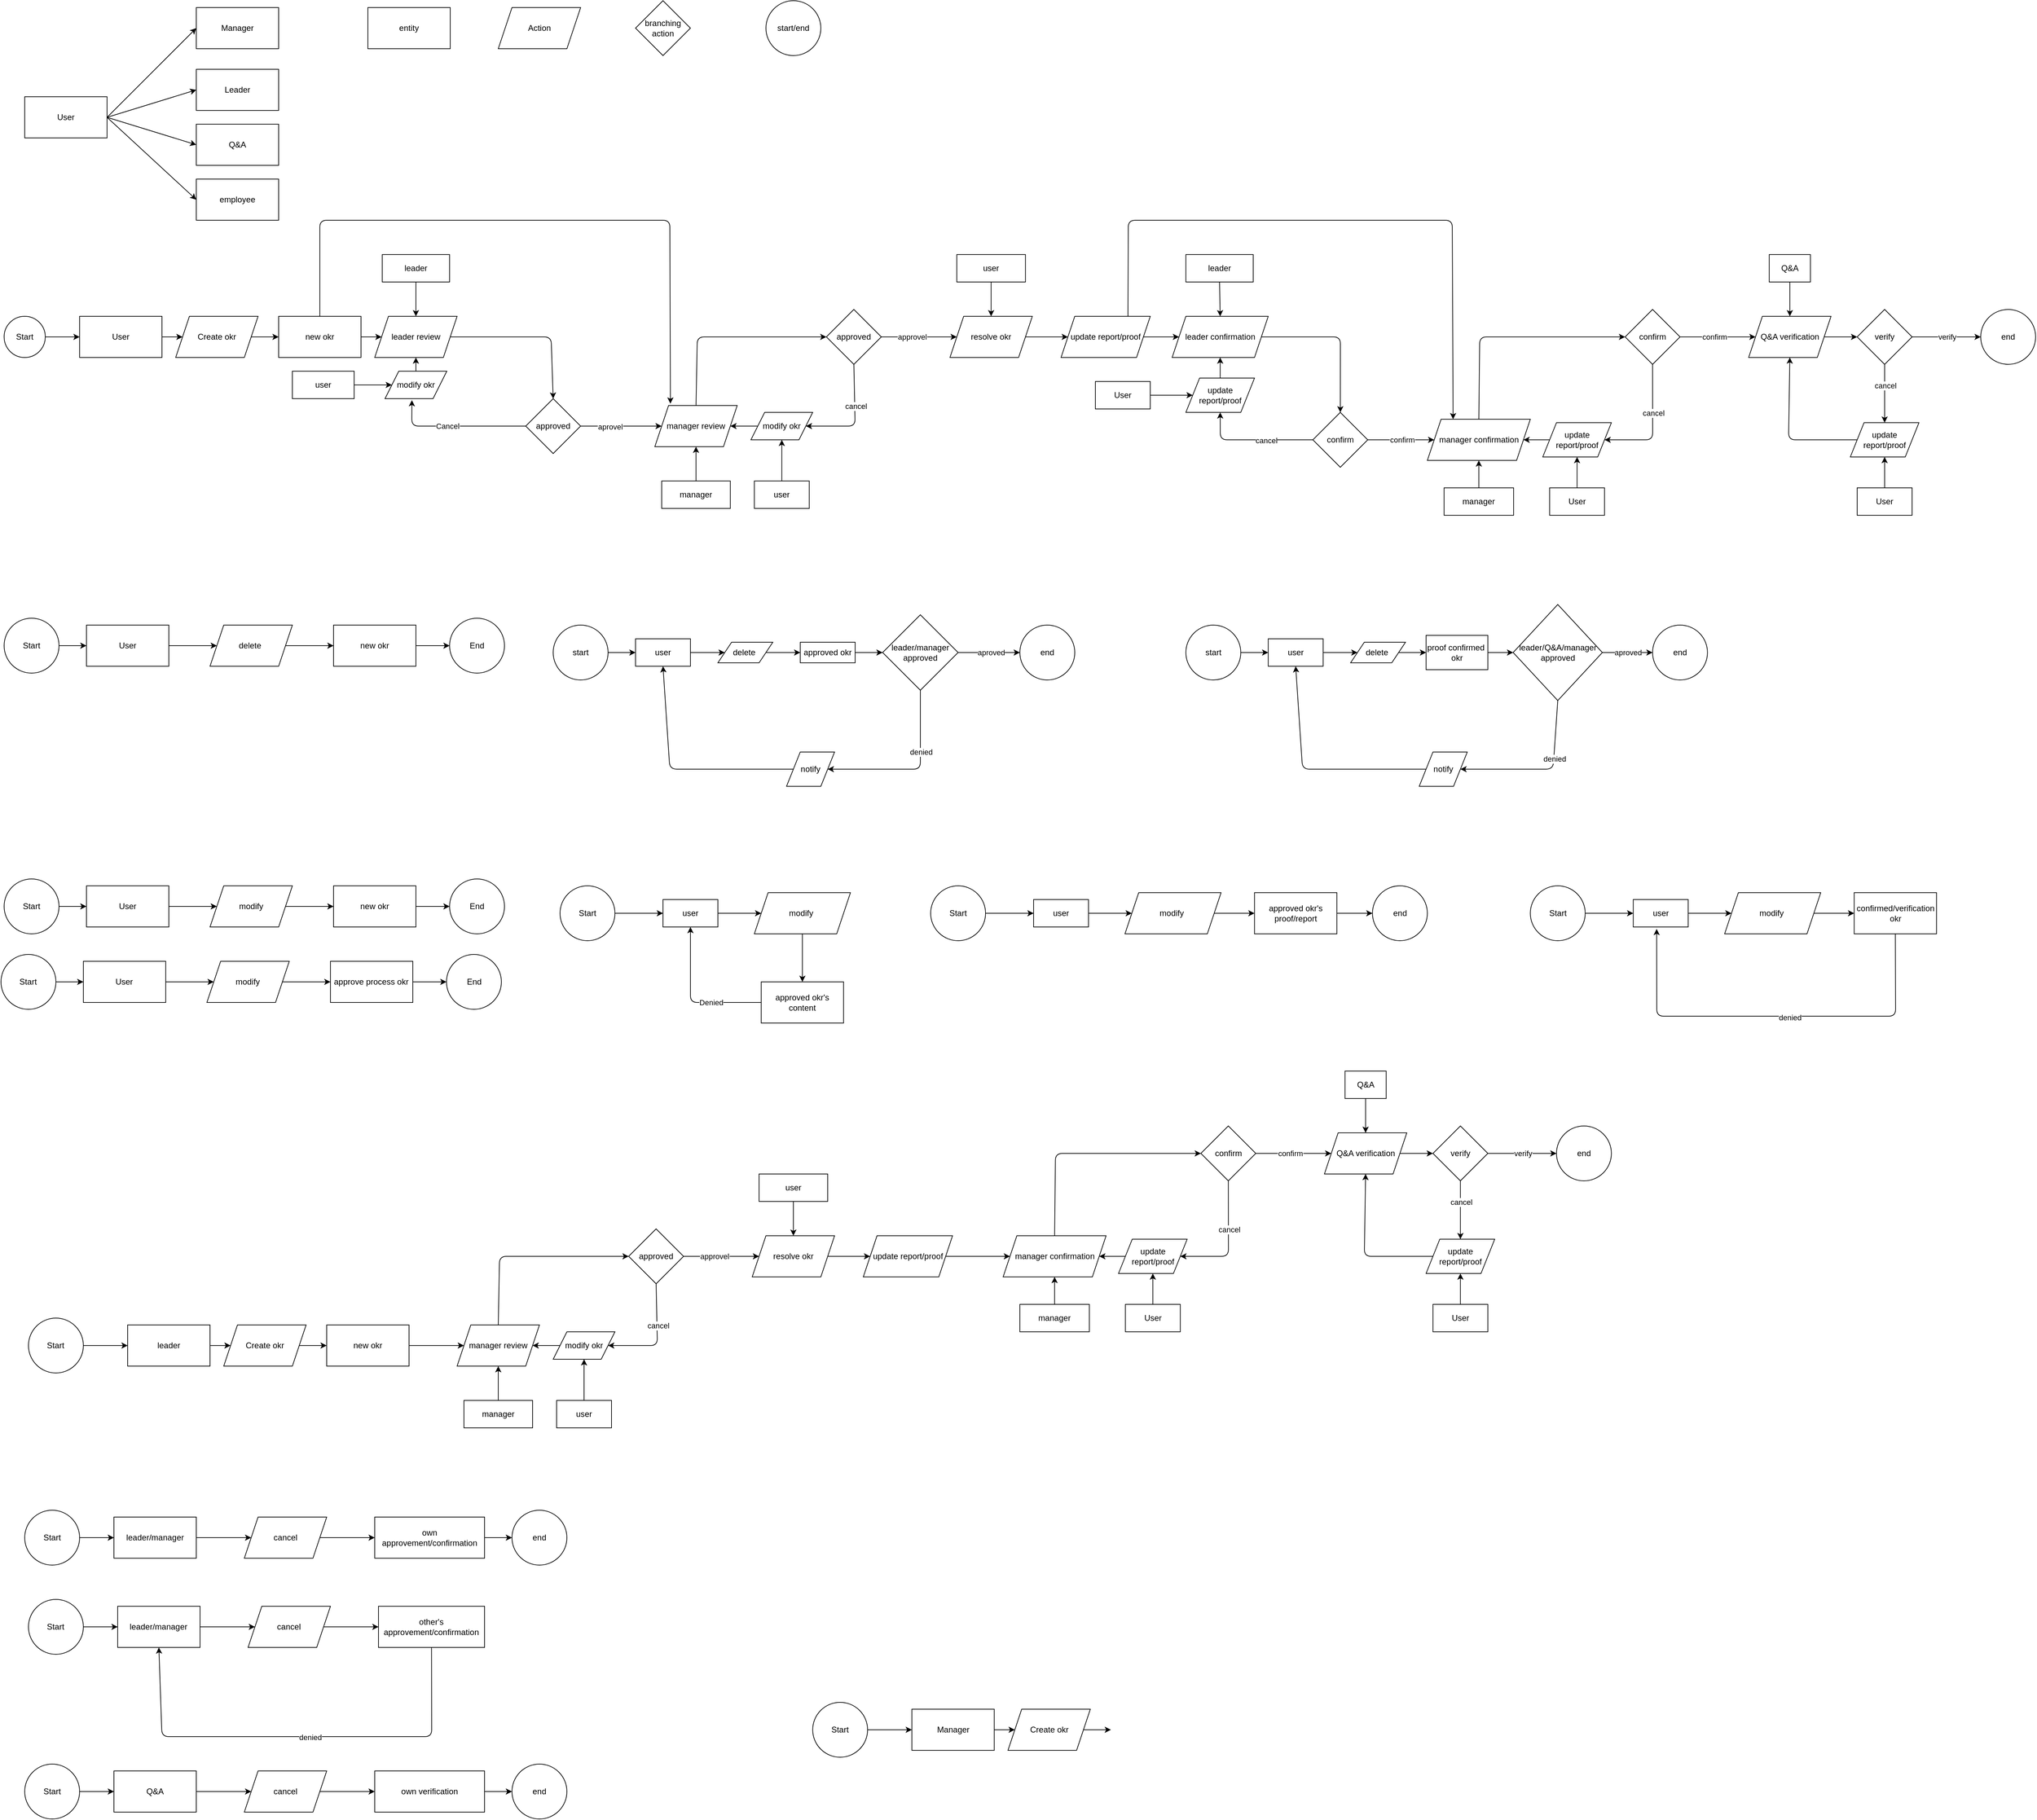 <mxfile version="21.6.1" type="github">
  <diagram name="Trang-1" id="7qR_znwi16I_wgnImWdC">
    <mxGraphModel dx="2049" dy="1080" grid="1" gridSize="10" guides="1" tooltips="1" connect="1" arrows="1" fold="1" page="1" pageScale="1" pageWidth="3300" pageHeight="4681" math="0" shadow="0">
      <root>
        <mxCell id="0" />
        <mxCell id="1" parent="0" />
        <mxCell id="zB7T4mXnQXlFu7mZiwK_-1" value="Manager" style="whiteSpace=wrap;html=1;" vertex="1" parent="1">
          <mxGeometry x="330" y="50" width="120" height="60" as="geometry" />
        </mxCell>
        <mxCell id="zB7T4mXnQXlFu7mZiwK_-2" style="edgeStyle=none;html=1;exitX=1;exitY=0.5;exitDx=0;exitDy=0;entryX=0;entryY=0.5;entryDx=0;entryDy=0;" edge="1" parent="1" source="zB7T4mXnQXlFu7mZiwK_-6" target="zB7T4mXnQXlFu7mZiwK_-1">
          <mxGeometry relative="1" as="geometry" />
        </mxCell>
        <mxCell id="zB7T4mXnQXlFu7mZiwK_-3" style="edgeStyle=none;html=1;exitX=1;exitY=0.5;exitDx=0;exitDy=0;entryX=0;entryY=0.5;entryDx=0;entryDy=0;" edge="1" parent="1" source="zB7T4mXnQXlFu7mZiwK_-6" target="zB7T4mXnQXlFu7mZiwK_-7">
          <mxGeometry relative="1" as="geometry">
            <mxPoint x="330" y="180" as="targetPoint" />
          </mxGeometry>
        </mxCell>
        <mxCell id="zB7T4mXnQXlFu7mZiwK_-4" style="edgeStyle=none;html=1;exitX=1;exitY=0.5;exitDx=0;exitDy=0;entryX=0;entryY=0.5;entryDx=0;entryDy=0;" edge="1" parent="1" source="zB7T4mXnQXlFu7mZiwK_-6" target="zB7T4mXnQXlFu7mZiwK_-8">
          <mxGeometry relative="1" as="geometry" />
        </mxCell>
        <mxCell id="zB7T4mXnQXlFu7mZiwK_-5" style="edgeStyle=none;html=1;exitX=1;exitY=0.5;exitDx=0;exitDy=0;entryX=0;entryY=0.5;entryDx=0;entryDy=0;" edge="1" parent="1" source="zB7T4mXnQXlFu7mZiwK_-6" target="zB7T4mXnQXlFu7mZiwK_-9">
          <mxGeometry relative="1" as="geometry" />
        </mxCell>
        <mxCell id="zB7T4mXnQXlFu7mZiwK_-6" value="User" style="whiteSpace=wrap;html=1;" vertex="1" parent="1">
          <mxGeometry x="80" y="180" width="120" height="60" as="geometry" />
        </mxCell>
        <mxCell id="zB7T4mXnQXlFu7mZiwK_-7" value="Leader" style="whiteSpace=wrap;html=1;" vertex="1" parent="1">
          <mxGeometry x="330" y="140" width="120" height="60" as="geometry" />
        </mxCell>
        <mxCell id="zB7T4mXnQXlFu7mZiwK_-8" value="Q&amp;amp;A" style="whiteSpace=wrap;html=1;" vertex="1" parent="1">
          <mxGeometry x="330" y="220" width="120" height="60" as="geometry" />
        </mxCell>
        <mxCell id="zB7T4mXnQXlFu7mZiwK_-9" value="employee" style="whiteSpace=wrap;html=1;" vertex="1" parent="1">
          <mxGeometry x="330" y="300" width="120" height="60" as="geometry" />
        </mxCell>
        <mxCell id="zB7T4mXnQXlFu7mZiwK_-10" value="entity" style="whiteSpace=wrap;html=1;" vertex="1" parent="1">
          <mxGeometry x="580" y="50" width="120" height="60" as="geometry" />
        </mxCell>
        <mxCell id="zB7T4mXnQXlFu7mZiwK_-11" value="Action" style="shape=parallelogram;perimeter=parallelogramPerimeter;whiteSpace=wrap;html=1;fixedSize=1;" vertex="1" parent="1">
          <mxGeometry x="770" y="50" width="120" height="60" as="geometry" />
        </mxCell>
        <mxCell id="zB7T4mXnQXlFu7mZiwK_-12" value="branching action" style="rhombus;whiteSpace=wrap;html=1;" vertex="1" parent="1">
          <mxGeometry x="970" y="40" width="80" height="80" as="geometry" />
        </mxCell>
        <mxCell id="zB7T4mXnQXlFu7mZiwK_-13" value="start/end" style="ellipse;whiteSpace=wrap;html=1;" vertex="1" parent="1">
          <mxGeometry x="1160" y="40" width="80" height="80" as="geometry" />
        </mxCell>
        <mxCell id="zB7T4mXnQXlFu7mZiwK_-14" style="edgeStyle=none;html=1;exitX=1;exitY=0.5;exitDx=0;exitDy=0;entryX=0;entryY=0.5;entryDx=0;entryDy=0;" edge="1" parent="1" source="zB7T4mXnQXlFu7mZiwK_-15" target="zB7T4mXnQXlFu7mZiwK_-17">
          <mxGeometry relative="1" as="geometry" />
        </mxCell>
        <mxCell id="zB7T4mXnQXlFu7mZiwK_-15" value="Start" style="ellipse;whiteSpace=wrap;html=1;" vertex="1" parent="1">
          <mxGeometry x="50" y="500" width="60" height="60" as="geometry" />
        </mxCell>
        <mxCell id="zB7T4mXnQXlFu7mZiwK_-16" style="edgeStyle=none;html=1;exitX=1;exitY=0.5;exitDx=0;exitDy=0;entryX=0;entryY=0.5;entryDx=0;entryDy=0;" edge="1" parent="1" source="zB7T4mXnQXlFu7mZiwK_-17" target="zB7T4mXnQXlFu7mZiwK_-19">
          <mxGeometry relative="1" as="geometry" />
        </mxCell>
        <mxCell id="zB7T4mXnQXlFu7mZiwK_-17" value="User" style="whiteSpace=wrap;html=1;" vertex="1" parent="1">
          <mxGeometry x="160" y="500" width="120" height="60" as="geometry" />
        </mxCell>
        <mxCell id="zB7T4mXnQXlFu7mZiwK_-18" style="edgeStyle=none;html=1;exitX=1;exitY=0.5;exitDx=0;exitDy=0;entryX=0;entryY=0.5;entryDx=0;entryDy=0;" edge="1" parent="1" source="zB7T4mXnQXlFu7mZiwK_-19" target="zB7T4mXnQXlFu7mZiwK_-22">
          <mxGeometry relative="1" as="geometry">
            <mxPoint x="540" y="530.0" as="targetPoint" />
          </mxGeometry>
        </mxCell>
        <mxCell id="zB7T4mXnQXlFu7mZiwK_-19" value="Create okr" style="shape=parallelogram;perimeter=parallelogramPerimeter;whiteSpace=wrap;html=1;fixedSize=1;" vertex="1" parent="1">
          <mxGeometry x="300" y="500" width="120" height="60" as="geometry" />
        </mxCell>
        <mxCell id="zB7T4mXnQXlFu7mZiwK_-20" style="edgeStyle=none;html=1;exitX=1;exitY=0.5;exitDx=0;exitDy=0;entryX=0;entryY=0.5;entryDx=0;entryDy=0;" edge="1" parent="1" source="zB7T4mXnQXlFu7mZiwK_-22" target="zB7T4mXnQXlFu7mZiwK_-24">
          <mxGeometry relative="1" as="geometry" />
        </mxCell>
        <mxCell id="zB7T4mXnQXlFu7mZiwK_-21" style="edgeStyle=none;html=1;exitX=0.5;exitY=0;exitDx=0;exitDy=0;entryX=0.189;entryY=-0.046;entryDx=0;entryDy=0;entryPerimeter=0;" edge="1" parent="1" source="zB7T4mXnQXlFu7mZiwK_-22" target="zB7T4mXnQXlFu7mZiwK_-33">
          <mxGeometry relative="1" as="geometry">
            <Array as="points">
              <mxPoint x="510" y="360" />
              <mxPoint x="1020" y="360" />
            </Array>
          </mxGeometry>
        </mxCell>
        <mxCell id="zB7T4mXnQXlFu7mZiwK_-22" value="new okr" style="whiteSpace=wrap;html=1;" vertex="1" parent="1">
          <mxGeometry x="450" y="500" width="120" height="60" as="geometry" />
        </mxCell>
        <mxCell id="zB7T4mXnQXlFu7mZiwK_-23" style="edgeStyle=none;html=1;exitX=1;exitY=0.5;exitDx=0;exitDy=0;entryX=0.5;entryY=0;entryDx=0;entryDy=0;" edge="1" parent="1" source="zB7T4mXnQXlFu7mZiwK_-24" target="zB7T4mXnQXlFu7mZiwK_-29">
          <mxGeometry relative="1" as="geometry">
            <Array as="points">
              <mxPoint x="847" y="530" />
            </Array>
          </mxGeometry>
        </mxCell>
        <mxCell id="zB7T4mXnQXlFu7mZiwK_-24" value="leader review" style="shape=parallelogram;perimeter=parallelogramPerimeter;whiteSpace=wrap;html=1;fixedSize=1;" vertex="1" parent="1">
          <mxGeometry x="590.0" y="500" width="120" height="60" as="geometry" />
        </mxCell>
        <mxCell id="zB7T4mXnQXlFu7mZiwK_-25" style="edgeStyle=none;html=1;exitX=1;exitY=0.5;exitDx=0;exitDy=0;entryX=0;entryY=0.5;entryDx=0;entryDy=0;" edge="1" parent="1" source="zB7T4mXnQXlFu7mZiwK_-29" target="zB7T4mXnQXlFu7mZiwK_-33">
          <mxGeometry relative="1" as="geometry">
            <mxPoint x="808.13" y="790" as="targetPoint" />
          </mxGeometry>
        </mxCell>
        <mxCell id="zB7T4mXnQXlFu7mZiwK_-26" value="aprovel" style="edgeLabel;html=1;align=center;verticalAlign=middle;resizable=0;points=[];" vertex="1" connectable="0" parent="zB7T4mXnQXlFu7mZiwK_-25">
          <mxGeometry x="-0.289" y="-1" relative="1" as="geometry">
            <mxPoint x="1" as="offset" />
          </mxGeometry>
        </mxCell>
        <mxCell id="zB7T4mXnQXlFu7mZiwK_-27" style="edgeStyle=none;html=1;exitX=0;exitY=0.5;exitDx=0;exitDy=0;entryX=0.435;entryY=1.055;entryDx=0;entryDy=0;entryPerimeter=0;" edge="1" parent="1" source="zB7T4mXnQXlFu7mZiwK_-29" target="zB7T4mXnQXlFu7mZiwK_-31">
          <mxGeometry relative="1" as="geometry">
            <mxPoint x="695" y="660" as="targetPoint" />
            <Array as="points">
              <mxPoint x="644" y="660" />
            </Array>
          </mxGeometry>
        </mxCell>
        <mxCell id="zB7T4mXnQXlFu7mZiwK_-28" value="Cancel" style="edgeLabel;html=1;align=center;verticalAlign=middle;resizable=0;points=[];" vertex="1" connectable="0" parent="zB7T4mXnQXlFu7mZiwK_-27">
          <mxGeometry x="0.334" y="3" relative="1" as="geometry">
            <mxPoint x="22" y="-3" as="offset" />
          </mxGeometry>
        </mxCell>
        <mxCell id="zB7T4mXnQXlFu7mZiwK_-29" value="approved" style="rhombus;whiteSpace=wrap;html=1;" vertex="1" parent="1">
          <mxGeometry x="810.0" y="620" width="80" height="80" as="geometry" />
        </mxCell>
        <mxCell id="zB7T4mXnQXlFu7mZiwK_-30" style="edgeStyle=none;html=1;exitX=0.5;exitY=0;exitDx=0;exitDy=0;entryX=0.5;entryY=1;entryDx=0;entryDy=0;" edge="1" parent="1" source="zB7T4mXnQXlFu7mZiwK_-31" target="zB7T4mXnQXlFu7mZiwK_-24">
          <mxGeometry relative="1" as="geometry" />
        </mxCell>
        <mxCell id="zB7T4mXnQXlFu7mZiwK_-31" value="modify okr" style="shape=parallelogram;perimeter=parallelogramPerimeter;whiteSpace=wrap;html=1;fixedSize=1;" vertex="1" parent="1">
          <mxGeometry x="605.0" y="580" width="90" height="40" as="geometry" />
        </mxCell>
        <mxCell id="zB7T4mXnQXlFu7mZiwK_-32" style="edgeStyle=none;html=1;exitX=0.5;exitY=0;exitDx=0;exitDy=0;entryX=0;entryY=0.5;entryDx=0;entryDy=0;" edge="1" parent="1" source="zB7T4mXnQXlFu7mZiwK_-33" target="zB7T4mXnQXlFu7mZiwK_-38">
          <mxGeometry relative="1" as="geometry">
            <Array as="points">
              <mxPoint x="1060" y="530" />
            </Array>
          </mxGeometry>
        </mxCell>
        <mxCell id="zB7T4mXnQXlFu7mZiwK_-33" value="manager review" style="shape=parallelogram;perimeter=parallelogramPerimeter;whiteSpace=wrap;html=1;fixedSize=1;" vertex="1" parent="1">
          <mxGeometry x="998.13" y="630" width="120" height="60" as="geometry" />
        </mxCell>
        <mxCell id="zB7T4mXnQXlFu7mZiwK_-34" style="edgeStyle=none;html=1;exitX=0.5;exitY=1;exitDx=0;exitDy=0;entryX=1;entryY=0.5;entryDx=0;entryDy=0;" edge="1" parent="1" source="zB7T4mXnQXlFu7mZiwK_-38" target="zB7T4mXnQXlFu7mZiwK_-40">
          <mxGeometry relative="1" as="geometry">
            <mxPoint x="1290" y="660" as="targetPoint" />
            <Array as="points">
              <mxPoint x="1290" y="660" />
            </Array>
          </mxGeometry>
        </mxCell>
        <mxCell id="zB7T4mXnQXlFu7mZiwK_-35" value="cancel" style="edgeLabel;html=1;align=center;verticalAlign=middle;resizable=0;points=[];" vertex="1" connectable="0" parent="zB7T4mXnQXlFu7mZiwK_-34">
          <mxGeometry x="-0.253" y="1" relative="1" as="geometry">
            <mxPoint as="offset" />
          </mxGeometry>
        </mxCell>
        <mxCell id="zB7T4mXnQXlFu7mZiwK_-36" style="edgeStyle=none;html=1;exitX=1;exitY=0.5;exitDx=0;exitDy=0;entryX=0;entryY=0.5;entryDx=0;entryDy=0;" edge="1" parent="1" source="zB7T4mXnQXlFu7mZiwK_-38" target="zB7T4mXnQXlFu7mZiwK_-42">
          <mxGeometry relative="1" as="geometry">
            <mxPoint x="1438.13" y="410" as="targetPoint" />
          </mxGeometry>
        </mxCell>
        <mxCell id="zB7T4mXnQXlFu7mZiwK_-37" value="approvel" style="edgeLabel;html=1;align=center;verticalAlign=middle;resizable=0;points=[];" vertex="1" connectable="0" parent="zB7T4mXnQXlFu7mZiwK_-36">
          <mxGeometry x="-0.192" relative="1" as="geometry">
            <mxPoint as="offset" />
          </mxGeometry>
        </mxCell>
        <mxCell id="zB7T4mXnQXlFu7mZiwK_-38" value="approved" style="rhombus;whiteSpace=wrap;html=1;" vertex="1" parent="1">
          <mxGeometry x="1248.13" y="490" width="80" height="80" as="geometry" />
        </mxCell>
        <mxCell id="zB7T4mXnQXlFu7mZiwK_-39" style="edgeStyle=none;html=1;exitX=0;exitY=0.5;exitDx=0;exitDy=0;entryX=1;entryY=0.5;entryDx=0;entryDy=0;" edge="1" parent="1" source="zB7T4mXnQXlFu7mZiwK_-40" target="zB7T4mXnQXlFu7mZiwK_-33">
          <mxGeometry relative="1" as="geometry" />
        </mxCell>
        <mxCell id="zB7T4mXnQXlFu7mZiwK_-40" value="modify okr" style="shape=parallelogram;perimeter=parallelogramPerimeter;whiteSpace=wrap;html=1;fixedSize=1;" vertex="1" parent="1">
          <mxGeometry x="1138.13" y="640" width="90" height="40" as="geometry" />
        </mxCell>
        <mxCell id="zB7T4mXnQXlFu7mZiwK_-41" style="edgeStyle=none;html=1;exitX=1;exitY=0.5;exitDx=0;exitDy=0;entryX=0;entryY=0.5;entryDx=0;entryDy=0;" edge="1" parent="1" source="zB7T4mXnQXlFu7mZiwK_-42" target="zB7T4mXnQXlFu7mZiwK_-45">
          <mxGeometry relative="1" as="geometry" />
        </mxCell>
        <mxCell id="zB7T4mXnQXlFu7mZiwK_-42" value="resolve okr" style="shape=parallelogram;perimeter=parallelogramPerimeter;whiteSpace=wrap;html=1;fixedSize=1;" vertex="1" parent="1">
          <mxGeometry x="1428.13" y="500" width="120" height="60" as="geometry" />
        </mxCell>
        <mxCell id="zB7T4mXnQXlFu7mZiwK_-43" style="edgeStyle=none;html=1;exitX=1;exitY=0.5;exitDx=0;exitDy=0;entryX=0;entryY=0.5;entryDx=0;entryDy=0;" edge="1" parent="1" source="zB7T4mXnQXlFu7mZiwK_-45" target="zB7T4mXnQXlFu7mZiwK_-46">
          <mxGeometry relative="1" as="geometry" />
        </mxCell>
        <mxCell id="zB7T4mXnQXlFu7mZiwK_-44" style="edgeStyle=none;html=1;exitX=0.75;exitY=0;exitDx=0;exitDy=0;entryX=0.25;entryY=0;entryDx=0;entryDy=0;" edge="1" parent="1" source="zB7T4mXnQXlFu7mZiwK_-45" target="zB7T4mXnQXlFu7mZiwK_-55">
          <mxGeometry relative="1" as="geometry">
            <Array as="points">
              <mxPoint x="1688" y="360" />
              <mxPoint x="2160" y="360" />
            </Array>
          </mxGeometry>
        </mxCell>
        <mxCell id="zB7T4mXnQXlFu7mZiwK_-45" value="update report/proof" style="shape=parallelogram;perimeter=parallelogramPerimeter;whiteSpace=wrap;html=1;fixedSize=1;" vertex="1" parent="1">
          <mxGeometry x="1590" y="500" width="130" height="60" as="geometry" />
        </mxCell>
        <mxCell id="zB7T4mXnQXlFu7mZiwK_-46" value="leader confirmation" style="shape=parallelogram;perimeter=parallelogramPerimeter;whiteSpace=wrap;html=1;fixedSize=1;" vertex="1" parent="1">
          <mxGeometry x="1751.87" y="500" width="140" height="60" as="geometry" />
        </mxCell>
        <mxCell id="zB7T4mXnQXlFu7mZiwK_-47" style="edgeStyle=none;html=1;exitX=1;exitY=0.5;exitDx=0;exitDy=0;" edge="1" parent="1" source="zB7T4mXnQXlFu7mZiwK_-46" target="zB7T4mXnQXlFu7mZiwK_-52">
          <mxGeometry relative="1" as="geometry">
            <mxPoint x="1996.87" y="560" as="sourcePoint" />
            <Array as="points">
              <mxPoint x="1997" y="530" />
            </Array>
          </mxGeometry>
        </mxCell>
        <mxCell id="zB7T4mXnQXlFu7mZiwK_-48" style="edgeStyle=none;html=1;exitX=0;exitY=0.5;exitDx=0;exitDy=0;entryX=0.5;entryY=1;entryDx=0;entryDy=0;" edge="1" parent="1" source="zB7T4mXnQXlFu7mZiwK_-52" target="zB7T4mXnQXlFu7mZiwK_-54">
          <mxGeometry relative="1" as="geometry">
            <mxPoint x="1861.87" y="680" as="targetPoint" />
            <Array as="points">
              <mxPoint x="1822" y="680" />
            </Array>
          </mxGeometry>
        </mxCell>
        <mxCell id="zB7T4mXnQXlFu7mZiwK_-49" value="cancel" style="edgeLabel;html=1;align=center;verticalAlign=middle;resizable=0;points=[];" vertex="1" connectable="0" parent="zB7T4mXnQXlFu7mZiwK_-48">
          <mxGeometry x="-0.218" y="1" relative="1" as="geometry">
            <mxPoint as="offset" />
          </mxGeometry>
        </mxCell>
        <mxCell id="zB7T4mXnQXlFu7mZiwK_-50" style="edgeStyle=none;html=1;exitX=1;exitY=0.5;exitDx=0;exitDy=0;entryX=0;entryY=0.5;entryDx=0;entryDy=0;" edge="1" parent="1" source="zB7T4mXnQXlFu7mZiwK_-52" target="zB7T4mXnQXlFu7mZiwK_-55">
          <mxGeometry relative="1" as="geometry">
            <mxPoint x="2011.87" y="750" as="targetPoint" />
          </mxGeometry>
        </mxCell>
        <mxCell id="zB7T4mXnQXlFu7mZiwK_-51" value="confirm" style="edgeLabel;html=1;align=center;verticalAlign=middle;resizable=0;points=[];" vertex="1" connectable="0" parent="zB7T4mXnQXlFu7mZiwK_-50">
          <mxGeometry x="0.236" relative="1" as="geometry">
            <mxPoint x="-10" as="offset" />
          </mxGeometry>
        </mxCell>
        <mxCell id="zB7T4mXnQXlFu7mZiwK_-52" value="confirm" style="rhombus;whiteSpace=wrap;html=1;" vertex="1" parent="1">
          <mxGeometry x="1956.87" y="640" width="80" height="80" as="geometry" />
        </mxCell>
        <mxCell id="zB7T4mXnQXlFu7mZiwK_-53" style="edgeStyle=none;html=1;exitX=0.5;exitY=0;exitDx=0;exitDy=0;entryX=0.5;entryY=1;entryDx=0;entryDy=0;" edge="1" parent="1" source="zB7T4mXnQXlFu7mZiwK_-54" target="zB7T4mXnQXlFu7mZiwK_-46">
          <mxGeometry relative="1" as="geometry" />
        </mxCell>
        <mxCell id="zB7T4mXnQXlFu7mZiwK_-54" value="update report/proof" style="shape=parallelogram;perimeter=parallelogramPerimeter;whiteSpace=wrap;html=1;fixedSize=1;" vertex="1" parent="1">
          <mxGeometry x="1771.87" y="590" width="100" height="50" as="geometry" />
        </mxCell>
        <mxCell id="zB7T4mXnQXlFu7mZiwK_-55" value="manager confirmation" style="shape=parallelogram;perimeter=parallelogramPerimeter;whiteSpace=wrap;html=1;fixedSize=1;" vertex="1" parent="1">
          <mxGeometry x="2123.74" y="650" width="150" height="60" as="geometry" />
        </mxCell>
        <mxCell id="zB7T4mXnQXlFu7mZiwK_-56" style="edgeStyle=none;html=1;exitX=0.5;exitY=0;exitDx=0;exitDy=0;entryX=0;entryY=0.5;entryDx=0;entryDy=0;" edge="1" parent="1" source="zB7T4mXnQXlFu7mZiwK_-55" target="zB7T4mXnQXlFu7mZiwK_-61">
          <mxGeometry relative="1" as="geometry">
            <mxPoint x="2258.74" y="530" as="sourcePoint" />
            <Array as="points">
              <mxPoint x="2200" y="530" />
            </Array>
          </mxGeometry>
        </mxCell>
        <mxCell id="zB7T4mXnQXlFu7mZiwK_-57" style="edgeStyle=none;html=1;exitX=0.5;exitY=1;exitDx=0;exitDy=0;entryX=1;entryY=0.5;entryDx=0;entryDy=0;" edge="1" parent="1" source="zB7T4mXnQXlFu7mZiwK_-61" target="zB7T4mXnQXlFu7mZiwK_-63">
          <mxGeometry relative="1" as="geometry">
            <mxPoint x="2451.87" y="660" as="targetPoint" />
            <Array as="points">
              <mxPoint x="2452" y="680" />
            </Array>
          </mxGeometry>
        </mxCell>
        <mxCell id="zB7T4mXnQXlFu7mZiwK_-58" value="cancel" style="edgeLabel;html=1;align=center;verticalAlign=middle;resizable=0;points=[];" vertex="1" connectable="0" parent="zB7T4mXnQXlFu7mZiwK_-57">
          <mxGeometry x="-0.218" y="1" relative="1" as="geometry">
            <mxPoint as="offset" />
          </mxGeometry>
        </mxCell>
        <mxCell id="zB7T4mXnQXlFu7mZiwK_-59" style="edgeStyle=none;html=1;exitX=1;exitY=0.5;exitDx=0;exitDy=0;entryX=0;entryY=0.5;entryDx=0;entryDy=0;" edge="1" parent="1" source="zB7T4mXnQXlFu7mZiwK_-61" target="zB7T4mXnQXlFu7mZiwK_-65">
          <mxGeometry relative="1" as="geometry" />
        </mxCell>
        <mxCell id="zB7T4mXnQXlFu7mZiwK_-60" value="confirm" style="edgeLabel;html=1;align=center;verticalAlign=middle;resizable=0;points=[];" vertex="1" connectable="0" parent="zB7T4mXnQXlFu7mZiwK_-59">
          <mxGeometry x="-0.235" relative="1" as="geometry">
            <mxPoint x="8" as="offset" />
          </mxGeometry>
        </mxCell>
        <mxCell id="zB7T4mXnQXlFu7mZiwK_-61" value="confirm" style="rhombus;whiteSpace=wrap;html=1;" vertex="1" parent="1">
          <mxGeometry x="2411.87" y="490" width="80" height="80" as="geometry" />
        </mxCell>
        <mxCell id="zB7T4mXnQXlFu7mZiwK_-62" style="edgeStyle=none;html=1;exitX=0;exitY=0.5;exitDx=0;exitDy=0;entryX=1;entryY=0.5;entryDx=0;entryDy=0;" edge="1" parent="1" source="zB7T4mXnQXlFu7mZiwK_-63" target="zB7T4mXnQXlFu7mZiwK_-55">
          <mxGeometry relative="1" as="geometry">
            <mxPoint x="2053.74" y="790" as="targetPoint" />
          </mxGeometry>
        </mxCell>
        <mxCell id="zB7T4mXnQXlFu7mZiwK_-63" value="update report/proof" style="shape=parallelogram;perimeter=parallelogramPerimeter;whiteSpace=wrap;html=1;fixedSize=1;" vertex="1" parent="1">
          <mxGeometry x="2291.87" y="655" width="100" height="50" as="geometry" />
        </mxCell>
        <mxCell id="zB7T4mXnQXlFu7mZiwK_-64" style="edgeStyle=none;html=1;exitX=1;exitY=0.5;exitDx=0;exitDy=0;entryX=0;entryY=0.5;entryDx=0;entryDy=0;" edge="1" parent="1" source="zB7T4mXnQXlFu7mZiwK_-65" target="zB7T4mXnQXlFu7mZiwK_-90">
          <mxGeometry relative="1" as="geometry" />
        </mxCell>
        <mxCell id="zB7T4mXnQXlFu7mZiwK_-65" value="Q&amp;amp;A verification" style="shape=parallelogram;perimeter=parallelogramPerimeter;whiteSpace=wrap;html=1;fixedSize=1;" vertex="1" parent="1">
          <mxGeometry x="2591.87" y="500" width="120" height="60" as="geometry" />
        </mxCell>
        <mxCell id="zB7T4mXnQXlFu7mZiwK_-66" style="edgeStyle=none;html=1;exitX=0.5;exitY=1;exitDx=0;exitDy=0;entryX=0.5;entryY=0;entryDx=0;entryDy=0;" edge="1" parent="1" source="zB7T4mXnQXlFu7mZiwK_-67" target="zB7T4mXnQXlFu7mZiwK_-24">
          <mxGeometry relative="1" as="geometry" />
        </mxCell>
        <mxCell id="zB7T4mXnQXlFu7mZiwK_-67" value="leader" style="whiteSpace=wrap;html=1;" vertex="1" parent="1">
          <mxGeometry x="600.94" y="410" width="98.13" height="40" as="geometry" />
        </mxCell>
        <mxCell id="zB7T4mXnQXlFu7mZiwK_-68" style="edgeStyle=none;html=1;exitX=0.5;exitY=0;exitDx=0;exitDy=0;entryX=0.5;entryY=1;entryDx=0;entryDy=0;" edge="1" parent="1" source="zB7T4mXnQXlFu7mZiwK_-69" target="zB7T4mXnQXlFu7mZiwK_-33">
          <mxGeometry relative="1" as="geometry" />
        </mxCell>
        <mxCell id="zB7T4mXnQXlFu7mZiwK_-69" value="manager" style="whiteSpace=wrap;html=1;" vertex="1" parent="1">
          <mxGeometry x="1008.13" y="740" width="100" height="40" as="geometry" />
        </mxCell>
        <mxCell id="zB7T4mXnQXlFu7mZiwK_-70" style="edgeStyle=none;html=1;exitX=0.5;exitY=1;exitDx=0;exitDy=0;entryX=0.5;entryY=0;entryDx=0;entryDy=0;" edge="1" parent="1" source="zB7T4mXnQXlFu7mZiwK_-71" target="zB7T4mXnQXlFu7mZiwK_-42">
          <mxGeometry relative="1" as="geometry" />
        </mxCell>
        <mxCell id="zB7T4mXnQXlFu7mZiwK_-71" value="user" style="whiteSpace=wrap;html=1;" vertex="1" parent="1">
          <mxGeometry x="1438.13" y="410" width="100" height="40" as="geometry" />
        </mxCell>
        <mxCell id="zB7T4mXnQXlFu7mZiwK_-72" style="edgeStyle=none;html=1;exitX=0.5;exitY=0;exitDx=0;exitDy=0;entryX=0.5;entryY=1;entryDx=0;entryDy=0;" edge="1" parent="1" source="zB7T4mXnQXlFu7mZiwK_-73" target="zB7T4mXnQXlFu7mZiwK_-40">
          <mxGeometry relative="1" as="geometry" />
        </mxCell>
        <mxCell id="zB7T4mXnQXlFu7mZiwK_-73" value="user" style="whiteSpace=wrap;html=1;" vertex="1" parent="1">
          <mxGeometry x="1143.13" y="740" width="80" height="40" as="geometry" />
        </mxCell>
        <mxCell id="zB7T4mXnQXlFu7mZiwK_-74" style="edgeStyle=none;html=1;exitX=1;exitY=0.5;exitDx=0;exitDy=0;entryX=0;entryY=0.5;entryDx=0;entryDy=0;" edge="1" parent="1" source="zB7T4mXnQXlFu7mZiwK_-75" target="zB7T4mXnQXlFu7mZiwK_-31">
          <mxGeometry relative="1" as="geometry" />
        </mxCell>
        <mxCell id="zB7T4mXnQXlFu7mZiwK_-75" value="user" style="whiteSpace=wrap;html=1;" vertex="1" parent="1">
          <mxGeometry x="470.0" y="580" width="90" height="40" as="geometry" />
        </mxCell>
        <mxCell id="zB7T4mXnQXlFu7mZiwK_-76" style="edgeStyle=none;html=1;exitX=1;exitY=0.5;exitDx=0;exitDy=0;entryX=0;entryY=0.5;entryDx=0;entryDy=0;" edge="1" parent="1" source="zB7T4mXnQXlFu7mZiwK_-77" target="zB7T4mXnQXlFu7mZiwK_-54">
          <mxGeometry relative="1" as="geometry" />
        </mxCell>
        <mxCell id="zB7T4mXnQXlFu7mZiwK_-77" value="User" style="whiteSpace=wrap;html=1;" vertex="1" parent="1">
          <mxGeometry x="1640" y="595" width="80" height="40" as="geometry" />
        </mxCell>
        <mxCell id="zB7T4mXnQXlFu7mZiwK_-78" style="edgeStyle=none;html=1;exitX=0.5;exitY=1;exitDx=0;exitDy=0;entryX=0.5;entryY=0;entryDx=0;entryDy=0;" edge="1" parent="1" source="zB7T4mXnQXlFu7mZiwK_-79" target="zB7T4mXnQXlFu7mZiwK_-46">
          <mxGeometry relative="1" as="geometry" />
        </mxCell>
        <mxCell id="zB7T4mXnQXlFu7mZiwK_-79" value="leader" style="whiteSpace=wrap;html=1;" vertex="1" parent="1">
          <mxGeometry x="1771.87" y="410" width="98.13" height="40" as="geometry" />
        </mxCell>
        <mxCell id="zB7T4mXnQXlFu7mZiwK_-80" style="edgeStyle=none;html=1;exitX=0.5;exitY=0;exitDx=0;exitDy=0;entryX=0.5;entryY=1;entryDx=0;entryDy=0;" edge="1" parent="1" source="zB7T4mXnQXlFu7mZiwK_-81" target="zB7T4mXnQXlFu7mZiwK_-55">
          <mxGeometry relative="1" as="geometry" />
        </mxCell>
        <mxCell id="zB7T4mXnQXlFu7mZiwK_-81" value="manager" style="whiteSpace=wrap;html=1;" vertex="1" parent="1">
          <mxGeometry x="2148.11" y="750" width="101.26" height="40" as="geometry" />
        </mxCell>
        <mxCell id="zB7T4mXnQXlFu7mZiwK_-82" style="edgeStyle=none;html=1;exitX=0.5;exitY=0;exitDx=0;exitDy=0;entryX=0.5;entryY=1;entryDx=0;entryDy=0;" edge="1" parent="1" source="zB7T4mXnQXlFu7mZiwK_-83" target="zB7T4mXnQXlFu7mZiwK_-63">
          <mxGeometry relative="1" as="geometry" />
        </mxCell>
        <mxCell id="zB7T4mXnQXlFu7mZiwK_-83" value="User" style="whiteSpace=wrap;html=1;" vertex="1" parent="1">
          <mxGeometry x="2301.87" y="750" width="80" height="40" as="geometry" />
        </mxCell>
        <mxCell id="zB7T4mXnQXlFu7mZiwK_-84" style="edgeStyle=none;html=1;exitX=0.5;exitY=1;exitDx=0;exitDy=0;" edge="1" parent="1" source="zB7T4mXnQXlFu7mZiwK_-85" target="zB7T4mXnQXlFu7mZiwK_-65">
          <mxGeometry relative="1" as="geometry" />
        </mxCell>
        <mxCell id="zB7T4mXnQXlFu7mZiwK_-85" value="Q&amp;amp;A" style="whiteSpace=wrap;html=1;" vertex="1" parent="1">
          <mxGeometry x="2621.87" y="410" width="60" height="40" as="geometry" />
        </mxCell>
        <mxCell id="zB7T4mXnQXlFu7mZiwK_-86" style="edgeStyle=none;html=1;exitX=0.5;exitY=1;exitDx=0;exitDy=0;entryX=0.5;entryY=0;entryDx=0;entryDy=0;" edge="1" parent="1" source="zB7T4mXnQXlFu7mZiwK_-90" target="zB7T4mXnQXlFu7mZiwK_-92">
          <mxGeometry relative="1" as="geometry">
            <mxPoint x="2690" y="680" as="targetPoint" />
          </mxGeometry>
        </mxCell>
        <mxCell id="zB7T4mXnQXlFu7mZiwK_-87" value="cancel" style="edgeLabel;html=1;align=center;verticalAlign=middle;resizable=0;points=[];" vertex="1" connectable="0" parent="zB7T4mXnQXlFu7mZiwK_-86">
          <mxGeometry x="-0.267" y="1" relative="1" as="geometry">
            <mxPoint as="offset" />
          </mxGeometry>
        </mxCell>
        <mxCell id="zB7T4mXnQXlFu7mZiwK_-88" style="edgeStyle=none;html=1;exitX=1;exitY=0.5;exitDx=0;exitDy=0;entryX=0;entryY=0.5;entryDx=0;entryDy=0;" edge="1" parent="1" source="zB7T4mXnQXlFu7mZiwK_-90" target="zB7T4mXnQXlFu7mZiwK_-95">
          <mxGeometry relative="1" as="geometry">
            <mxPoint x="2930" y="529.579" as="targetPoint" />
          </mxGeometry>
        </mxCell>
        <mxCell id="zB7T4mXnQXlFu7mZiwK_-89" value="verify" style="edgeLabel;html=1;align=center;verticalAlign=middle;resizable=0;points=[];" vertex="1" connectable="0" parent="zB7T4mXnQXlFu7mZiwK_-88">
          <mxGeometry x="0.23" y="-2" relative="1" as="geometry">
            <mxPoint x="-11" y="-2" as="offset" />
          </mxGeometry>
        </mxCell>
        <mxCell id="zB7T4mXnQXlFu7mZiwK_-90" value="verify" style="rhombus;whiteSpace=wrap;html=1;" vertex="1" parent="1">
          <mxGeometry x="2750" y="490" width="80" height="80" as="geometry" />
        </mxCell>
        <mxCell id="zB7T4mXnQXlFu7mZiwK_-91" style="edgeStyle=none;html=1;exitX=0;exitY=0.5;exitDx=0;exitDy=0;entryX=0.5;entryY=1;entryDx=0;entryDy=0;" edge="1" parent="1" source="zB7T4mXnQXlFu7mZiwK_-92" target="zB7T4mXnQXlFu7mZiwK_-65">
          <mxGeometry relative="1" as="geometry">
            <Array as="points">
              <mxPoint x="2650" y="680" />
            </Array>
          </mxGeometry>
        </mxCell>
        <mxCell id="zB7T4mXnQXlFu7mZiwK_-92" value="update report/proof" style="shape=parallelogram;perimeter=parallelogramPerimeter;whiteSpace=wrap;html=1;fixedSize=1;" vertex="1" parent="1">
          <mxGeometry x="2740" y="655" width="100" height="50" as="geometry" />
        </mxCell>
        <mxCell id="zB7T4mXnQXlFu7mZiwK_-93" style="edgeStyle=none;html=1;exitX=0.5;exitY=0;exitDx=0;exitDy=0;entryX=0.5;entryY=1;entryDx=0;entryDy=0;" edge="1" parent="1" source="zB7T4mXnQXlFu7mZiwK_-94" target="zB7T4mXnQXlFu7mZiwK_-92">
          <mxGeometry relative="1" as="geometry">
            <mxPoint x="2780" y="717.5" as="targetPoint" />
          </mxGeometry>
        </mxCell>
        <mxCell id="zB7T4mXnQXlFu7mZiwK_-94" value="User" style="whiteSpace=wrap;html=1;" vertex="1" parent="1">
          <mxGeometry x="2750" y="750" width="80" height="40" as="geometry" />
        </mxCell>
        <mxCell id="zB7T4mXnQXlFu7mZiwK_-95" value="end" style="ellipse;whiteSpace=wrap;html=1;" vertex="1" parent="1">
          <mxGeometry x="2930" y="490" width="80" height="80" as="geometry" />
        </mxCell>
        <mxCell id="zB7T4mXnQXlFu7mZiwK_-96" style="edgeStyle=none;html=1;exitX=1;exitY=0.5;exitDx=0;exitDy=0;entryX=0;entryY=0.5;entryDx=0;entryDy=0;" edge="1" parent="1" source="zB7T4mXnQXlFu7mZiwK_-97" target="zB7T4mXnQXlFu7mZiwK_-99">
          <mxGeometry relative="1" as="geometry" />
        </mxCell>
        <mxCell id="zB7T4mXnQXlFu7mZiwK_-97" value="Start" style="ellipse;whiteSpace=wrap;html=1;" vertex="1" parent="1">
          <mxGeometry x="50" y="940" width="80" height="80" as="geometry" />
        </mxCell>
        <mxCell id="zB7T4mXnQXlFu7mZiwK_-98" style="edgeStyle=none;html=1;exitX=1;exitY=0.5;exitDx=0;exitDy=0;entryX=0;entryY=0.5;entryDx=0;entryDy=0;" edge="1" parent="1" source="zB7T4mXnQXlFu7mZiwK_-99" target="zB7T4mXnQXlFu7mZiwK_-102">
          <mxGeometry relative="1" as="geometry" />
        </mxCell>
        <mxCell id="zB7T4mXnQXlFu7mZiwK_-99" value="User" style="whiteSpace=wrap;html=1;" vertex="1" parent="1">
          <mxGeometry x="170" y="950" width="120" height="60" as="geometry" />
        </mxCell>
        <mxCell id="zB7T4mXnQXlFu7mZiwK_-100" style="edgeStyle=none;html=1;exitX=1;exitY=0.5;exitDx=0;exitDy=0;entryX=0;entryY=0.5;entryDx=0;entryDy=0;" edge="1" parent="1" source="zB7T4mXnQXlFu7mZiwK_-126" target="zB7T4mXnQXlFu7mZiwK_-103">
          <mxGeometry relative="1" as="geometry">
            <mxPoint x="580" y="980.105" as="targetPoint" />
          </mxGeometry>
        </mxCell>
        <mxCell id="zB7T4mXnQXlFu7mZiwK_-101" style="edgeStyle=none;html=1;exitX=1;exitY=0.5;exitDx=0;exitDy=0;entryX=0;entryY=0.5;entryDx=0;entryDy=0;" edge="1" parent="1" source="zB7T4mXnQXlFu7mZiwK_-102" target="zB7T4mXnQXlFu7mZiwK_-126">
          <mxGeometry relative="1" as="geometry" />
        </mxCell>
        <mxCell id="zB7T4mXnQXlFu7mZiwK_-102" value="delete&amp;nbsp;" style="shape=parallelogram;perimeter=parallelogramPerimeter;whiteSpace=wrap;html=1;fixedSize=1;" vertex="1" parent="1">
          <mxGeometry x="350" y="950" width="120" height="60" as="geometry" />
        </mxCell>
        <mxCell id="zB7T4mXnQXlFu7mZiwK_-103" value="End" style="ellipse;whiteSpace=wrap;html=1;" vertex="1" parent="1">
          <mxGeometry x="699.07" y="940" width="80" height="80" as="geometry" />
        </mxCell>
        <mxCell id="zB7T4mXnQXlFu7mZiwK_-104" style="edgeStyle=none;html=1;exitX=1;exitY=0.5;exitDx=0;exitDy=0;entryX=0;entryY=0.5;entryDx=0;entryDy=0;" edge="1" parent="1" source="zB7T4mXnQXlFu7mZiwK_-105" target="zB7T4mXnQXlFu7mZiwK_-107">
          <mxGeometry relative="1" as="geometry" />
        </mxCell>
        <mxCell id="zB7T4mXnQXlFu7mZiwK_-105" value="start" style="ellipse;whiteSpace=wrap;html=1;" vertex="1" parent="1">
          <mxGeometry x="850" y="950" width="80" height="80" as="geometry" />
        </mxCell>
        <mxCell id="zB7T4mXnQXlFu7mZiwK_-106" style="edgeStyle=none;html=1;exitX=1;exitY=0.5;exitDx=0;exitDy=0;entryX=0;entryY=0.5;entryDx=0;entryDy=0;" edge="1" parent="1" source="zB7T4mXnQXlFu7mZiwK_-107" target="zB7T4mXnQXlFu7mZiwK_-109">
          <mxGeometry relative="1" as="geometry" />
        </mxCell>
        <mxCell id="zB7T4mXnQXlFu7mZiwK_-107" value="user" style="whiteSpace=wrap;html=1;" vertex="1" parent="1">
          <mxGeometry x="970" y="970" width="80" height="40" as="geometry" />
        </mxCell>
        <mxCell id="zB7T4mXnQXlFu7mZiwK_-108" style="edgeStyle=none;html=1;exitX=1;exitY=0.5;exitDx=0;exitDy=0;entryX=0;entryY=0.5;entryDx=0;entryDy=0;" edge="1" parent="1" source="zB7T4mXnQXlFu7mZiwK_-109" target="zB7T4mXnQXlFu7mZiwK_-128">
          <mxGeometry relative="1" as="geometry" />
        </mxCell>
        <mxCell id="zB7T4mXnQXlFu7mZiwK_-109" value="delete&amp;nbsp;" style="shape=parallelogram;perimeter=parallelogramPerimeter;whiteSpace=wrap;html=1;fixedSize=1;" vertex="1" parent="1">
          <mxGeometry x="1090" y="975" width="80" height="30" as="geometry" />
        </mxCell>
        <mxCell id="zB7T4mXnQXlFu7mZiwK_-110" style="edgeStyle=none;html=1;exitX=1;exitY=0.5;exitDx=0;exitDy=0;entryX=0;entryY=0.5;entryDx=0;entryDy=0;" edge="1" parent="1" source="zB7T4mXnQXlFu7mZiwK_-114" target="zB7T4mXnQXlFu7mZiwK_-115">
          <mxGeometry relative="1" as="geometry">
            <mxPoint x="1540" y="990" as="targetPoint" />
            <mxPoint x="1450" y="990" as="sourcePoint" />
          </mxGeometry>
        </mxCell>
        <mxCell id="zB7T4mXnQXlFu7mZiwK_-111" value="aproved" style="edgeLabel;html=1;align=center;verticalAlign=middle;resizable=0;points=[];" vertex="1" connectable="0" parent="zB7T4mXnQXlFu7mZiwK_-110">
          <mxGeometry x="0.22" y="-1" relative="1" as="geometry">
            <mxPoint x="-7" y="-1" as="offset" />
          </mxGeometry>
        </mxCell>
        <mxCell id="zB7T4mXnQXlFu7mZiwK_-112" style="edgeStyle=none;html=1;exitX=0.5;exitY=1;exitDx=0;exitDy=0;entryX=1;entryY=0.5;entryDx=0;entryDy=0;" edge="1" parent="1" source="zB7T4mXnQXlFu7mZiwK_-114" target="zB7T4mXnQXlFu7mZiwK_-117">
          <mxGeometry relative="1" as="geometry">
            <mxPoint x="1385.211" y="1160" as="targetPoint" />
            <Array as="points">
              <mxPoint x="1385" y="1160" />
            </Array>
          </mxGeometry>
        </mxCell>
        <mxCell id="zB7T4mXnQXlFu7mZiwK_-113" value="denied" style="edgeLabel;html=1;align=center;verticalAlign=middle;resizable=0;points=[];" vertex="1" connectable="0" parent="zB7T4mXnQXlFu7mZiwK_-112">
          <mxGeometry x="-0.28" y="1" relative="1" as="geometry">
            <mxPoint as="offset" />
          </mxGeometry>
        </mxCell>
        <mxCell id="zB7T4mXnQXlFu7mZiwK_-114" value="leader/manager approved" style="rhombus;whiteSpace=wrap;html=1;" vertex="1" parent="1">
          <mxGeometry x="1330" y="935" width="110" height="110" as="geometry" />
        </mxCell>
        <mxCell id="zB7T4mXnQXlFu7mZiwK_-115" value="end" style="ellipse;whiteSpace=wrap;html=1;" vertex="1" parent="1">
          <mxGeometry x="1530" y="950" width="80" height="80" as="geometry" />
        </mxCell>
        <mxCell id="zB7T4mXnQXlFu7mZiwK_-116" style="edgeStyle=none;html=1;exitX=0;exitY=0.5;exitDx=0;exitDy=0;entryX=0.5;entryY=1;entryDx=0;entryDy=0;" edge="1" parent="1" source="zB7T4mXnQXlFu7mZiwK_-117" target="zB7T4mXnQXlFu7mZiwK_-107">
          <mxGeometry relative="1" as="geometry">
            <Array as="points">
              <mxPoint x="1020" y="1160" />
            </Array>
          </mxGeometry>
        </mxCell>
        <mxCell id="zB7T4mXnQXlFu7mZiwK_-117" value="notify" style="shape=parallelogram;perimeter=parallelogramPerimeter;whiteSpace=wrap;html=1;fixedSize=1;" vertex="1" parent="1">
          <mxGeometry x="1190" y="1135" width="70" height="50" as="geometry" />
        </mxCell>
        <mxCell id="zB7T4mXnQXlFu7mZiwK_-118" style="edgeStyle=none;html=1;exitX=1;exitY=0.5;exitDx=0;exitDy=0;entryX=0;entryY=0.5;entryDx=0;entryDy=0;" edge="1" parent="1" source="zB7T4mXnQXlFu7mZiwK_-119" target="zB7T4mXnQXlFu7mZiwK_-121">
          <mxGeometry relative="1" as="geometry" />
        </mxCell>
        <mxCell id="zB7T4mXnQXlFu7mZiwK_-119" value="Start" style="ellipse;whiteSpace=wrap;html=1;" vertex="1" parent="1">
          <mxGeometry x="860" y="1330" width="80" height="80" as="geometry" />
        </mxCell>
        <mxCell id="zB7T4mXnQXlFu7mZiwK_-120" style="edgeStyle=none;html=1;exitX=1;exitY=0.5;exitDx=0;exitDy=0;entryX=0;entryY=0.5;entryDx=0;entryDy=0;" edge="1" parent="1" source="zB7T4mXnQXlFu7mZiwK_-121" target="zB7T4mXnQXlFu7mZiwK_-125">
          <mxGeometry relative="1" as="geometry" />
        </mxCell>
        <mxCell id="zB7T4mXnQXlFu7mZiwK_-121" value="user" style="whiteSpace=wrap;html=1;" vertex="1" parent="1">
          <mxGeometry x="1010" y="1350" width="80" height="40" as="geometry" />
        </mxCell>
        <mxCell id="zB7T4mXnQXlFu7mZiwK_-122" style="edgeStyle=none;html=1;exitX=0;exitY=0.5;exitDx=0;exitDy=0;entryX=0.5;entryY=1;entryDx=0;entryDy=0;" edge="1" parent="1" source="zB7T4mXnQXlFu7mZiwK_-154" target="zB7T4mXnQXlFu7mZiwK_-121">
          <mxGeometry relative="1" as="geometry">
            <mxPoint x="1400" y="1370" as="targetPoint" />
            <Array as="points">
              <mxPoint x="1213" y="1500" />
              <mxPoint x="1050" y="1500" />
            </Array>
          </mxGeometry>
        </mxCell>
        <mxCell id="zB7T4mXnQXlFu7mZiwK_-123" value="Denied" style="edgeLabel;html=1;align=center;verticalAlign=middle;resizable=0;points=[];" vertex="1" connectable="0" parent="zB7T4mXnQXlFu7mZiwK_-122">
          <mxGeometry x="0.466" y="-1" relative="1" as="geometry">
            <mxPoint x="29" y="21" as="offset" />
          </mxGeometry>
        </mxCell>
        <mxCell id="zB7T4mXnQXlFu7mZiwK_-124" style="edgeStyle=none;html=1;exitX=0.5;exitY=1;exitDx=0;exitDy=0;entryX=0.5;entryY=0;entryDx=0;entryDy=0;" edge="1" parent="1" source="zB7T4mXnQXlFu7mZiwK_-125" target="zB7T4mXnQXlFu7mZiwK_-154">
          <mxGeometry relative="1" as="geometry" />
        </mxCell>
        <mxCell id="zB7T4mXnQXlFu7mZiwK_-125" value="modify&amp;nbsp;" style="shape=parallelogram;perimeter=parallelogramPerimeter;whiteSpace=wrap;html=1;fixedSize=1;" vertex="1" parent="1">
          <mxGeometry x="1143.13" y="1340" width="140" height="60" as="geometry" />
        </mxCell>
        <mxCell id="zB7T4mXnQXlFu7mZiwK_-126" value="new okr" style="whiteSpace=wrap;html=1;" vertex="1" parent="1">
          <mxGeometry x="530" y="950" width="120" height="60" as="geometry" />
        </mxCell>
        <mxCell id="zB7T4mXnQXlFu7mZiwK_-127" style="edgeStyle=none;html=1;exitX=1;exitY=0.5;exitDx=0;exitDy=0;entryX=0;entryY=0.5;entryDx=0;entryDy=0;" edge="1" parent="1" source="zB7T4mXnQXlFu7mZiwK_-128" target="zB7T4mXnQXlFu7mZiwK_-114">
          <mxGeometry relative="1" as="geometry" />
        </mxCell>
        <mxCell id="zB7T4mXnQXlFu7mZiwK_-128" value="approved okr" style="whiteSpace=wrap;html=1;" vertex="1" parent="1">
          <mxGeometry x="1210" y="975" width="80" height="30" as="geometry" />
        </mxCell>
        <mxCell id="zB7T4mXnQXlFu7mZiwK_-129" style="edgeStyle=none;html=1;exitX=1;exitY=0.5;exitDx=0;exitDy=0;entryX=0;entryY=0.5;entryDx=0;entryDy=0;" edge="1" parent="1" source="zB7T4mXnQXlFu7mZiwK_-130" target="zB7T4mXnQXlFu7mZiwK_-132">
          <mxGeometry relative="1" as="geometry" />
        </mxCell>
        <mxCell id="zB7T4mXnQXlFu7mZiwK_-130" value="start" style="ellipse;whiteSpace=wrap;html=1;" vertex="1" parent="1">
          <mxGeometry x="1771.87" y="950" width="80" height="80" as="geometry" />
        </mxCell>
        <mxCell id="zB7T4mXnQXlFu7mZiwK_-131" style="edgeStyle=none;html=1;exitX=1;exitY=0.5;exitDx=0;exitDy=0;entryX=0;entryY=0.5;entryDx=0;entryDy=0;" edge="1" parent="1" source="zB7T4mXnQXlFu7mZiwK_-132" target="zB7T4mXnQXlFu7mZiwK_-134">
          <mxGeometry relative="1" as="geometry" />
        </mxCell>
        <mxCell id="zB7T4mXnQXlFu7mZiwK_-132" value="user" style="whiteSpace=wrap;html=1;" vertex="1" parent="1">
          <mxGeometry x="1891.87" y="970" width="80" height="40" as="geometry" />
        </mxCell>
        <mxCell id="zB7T4mXnQXlFu7mZiwK_-133" style="edgeStyle=none;html=1;exitX=1;exitY=0.5;exitDx=0;exitDy=0;entryX=0;entryY=0.5;entryDx=0;entryDy=0;" edge="1" parent="1" source="zB7T4mXnQXlFu7mZiwK_-134" target="zB7T4mXnQXlFu7mZiwK_-144">
          <mxGeometry relative="1" as="geometry" />
        </mxCell>
        <mxCell id="zB7T4mXnQXlFu7mZiwK_-134" value="delete&amp;nbsp;" style="shape=parallelogram;perimeter=parallelogramPerimeter;whiteSpace=wrap;html=1;fixedSize=1;" vertex="1" parent="1">
          <mxGeometry x="2011.87" y="975" width="80" height="30" as="geometry" />
        </mxCell>
        <mxCell id="zB7T4mXnQXlFu7mZiwK_-135" style="edgeStyle=none;html=1;exitX=1;exitY=0.5;exitDx=0;exitDy=0;entryX=0;entryY=0.5;entryDx=0;entryDy=0;" edge="1" parent="1" source="zB7T4mXnQXlFu7mZiwK_-139" target="zB7T4mXnQXlFu7mZiwK_-140">
          <mxGeometry relative="1" as="geometry">
            <mxPoint x="2461.87" y="990" as="targetPoint" />
            <mxPoint x="2371.87" y="990" as="sourcePoint" />
          </mxGeometry>
        </mxCell>
        <mxCell id="zB7T4mXnQXlFu7mZiwK_-136" value="aproved" style="edgeLabel;html=1;align=center;verticalAlign=middle;resizable=0;points=[];" vertex="1" connectable="0" parent="zB7T4mXnQXlFu7mZiwK_-135">
          <mxGeometry x="0.22" y="-1" relative="1" as="geometry">
            <mxPoint x="-7" y="-1" as="offset" />
          </mxGeometry>
        </mxCell>
        <mxCell id="zB7T4mXnQXlFu7mZiwK_-137" style="edgeStyle=none;html=1;exitX=0.5;exitY=1;exitDx=0;exitDy=0;entryX=1;entryY=0.5;entryDx=0;entryDy=0;" edge="1" parent="1" source="zB7T4mXnQXlFu7mZiwK_-139" target="zB7T4mXnQXlFu7mZiwK_-142">
          <mxGeometry relative="1" as="geometry">
            <mxPoint x="2307.081" y="1160" as="targetPoint" />
            <Array as="points">
              <mxPoint x="2306.87" y="1160" />
            </Array>
          </mxGeometry>
        </mxCell>
        <mxCell id="zB7T4mXnQXlFu7mZiwK_-138" value="denied" style="edgeLabel;html=1;align=center;verticalAlign=middle;resizable=0;points=[];" vertex="1" connectable="0" parent="zB7T4mXnQXlFu7mZiwK_-137">
          <mxGeometry x="-0.28" y="1" relative="1" as="geometry">
            <mxPoint as="offset" />
          </mxGeometry>
        </mxCell>
        <mxCell id="zB7T4mXnQXlFu7mZiwK_-139" value="leader/Q&amp;amp;A/manager approved" style="rhombus;whiteSpace=wrap;html=1;" vertex="1" parent="1">
          <mxGeometry x="2248.74" y="920" width="130" height="140" as="geometry" />
        </mxCell>
        <mxCell id="zB7T4mXnQXlFu7mZiwK_-140" value="end" style="ellipse;whiteSpace=wrap;html=1;" vertex="1" parent="1">
          <mxGeometry x="2451.87" y="950" width="80" height="80" as="geometry" />
        </mxCell>
        <mxCell id="zB7T4mXnQXlFu7mZiwK_-141" style="edgeStyle=none;html=1;exitX=0;exitY=0.5;exitDx=0;exitDy=0;entryX=0.5;entryY=1;entryDx=0;entryDy=0;" edge="1" parent="1" source="zB7T4mXnQXlFu7mZiwK_-142" target="zB7T4mXnQXlFu7mZiwK_-132">
          <mxGeometry relative="1" as="geometry">
            <Array as="points">
              <mxPoint x="1941.87" y="1160" />
            </Array>
          </mxGeometry>
        </mxCell>
        <mxCell id="zB7T4mXnQXlFu7mZiwK_-142" value="notify" style="shape=parallelogram;perimeter=parallelogramPerimeter;whiteSpace=wrap;html=1;fixedSize=1;" vertex="1" parent="1">
          <mxGeometry x="2111.87" y="1135" width="70" height="50" as="geometry" />
        </mxCell>
        <mxCell id="zB7T4mXnQXlFu7mZiwK_-143" style="edgeStyle=none;html=1;exitX=1;exitY=0.5;exitDx=0;exitDy=0;entryX=0;entryY=0.5;entryDx=0;entryDy=0;" edge="1" parent="1" source="zB7T4mXnQXlFu7mZiwK_-144" target="zB7T4mXnQXlFu7mZiwK_-139">
          <mxGeometry relative="1" as="geometry" />
        </mxCell>
        <mxCell id="zB7T4mXnQXlFu7mZiwK_-144" value="proof confirmed&amp;nbsp;&lt;br&gt;okr" style="whiteSpace=wrap;html=1;" vertex="1" parent="1">
          <mxGeometry x="2121.87" y="965" width="90" height="50" as="geometry" />
        </mxCell>
        <mxCell id="zB7T4mXnQXlFu7mZiwK_-145" style="edgeStyle=none;html=1;exitX=1;exitY=0.5;exitDx=0;exitDy=0;entryX=0;entryY=0.5;entryDx=0;entryDy=0;" edge="1" parent="1" source="zB7T4mXnQXlFu7mZiwK_-146" target="zB7T4mXnQXlFu7mZiwK_-148">
          <mxGeometry relative="1" as="geometry" />
        </mxCell>
        <mxCell id="zB7T4mXnQXlFu7mZiwK_-146" value="Start" style="ellipse;whiteSpace=wrap;html=1;" vertex="1" parent="1">
          <mxGeometry x="50" y="1320" width="80" height="80" as="geometry" />
        </mxCell>
        <mxCell id="zB7T4mXnQXlFu7mZiwK_-147" style="edgeStyle=none;html=1;exitX=1;exitY=0.5;exitDx=0;exitDy=0;entryX=0;entryY=0.5;entryDx=0;entryDy=0;" edge="1" parent="1" source="zB7T4mXnQXlFu7mZiwK_-148" target="zB7T4mXnQXlFu7mZiwK_-151">
          <mxGeometry relative="1" as="geometry" />
        </mxCell>
        <mxCell id="zB7T4mXnQXlFu7mZiwK_-148" value="User" style="whiteSpace=wrap;html=1;" vertex="1" parent="1">
          <mxGeometry x="170" y="1330" width="120" height="60" as="geometry" />
        </mxCell>
        <mxCell id="zB7T4mXnQXlFu7mZiwK_-149" style="edgeStyle=none;html=1;exitX=1;exitY=0.5;exitDx=0;exitDy=0;entryX=0;entryY=0.5;entryDx=0;entryDy=0;" edge="1" parent="1" source="zB7T4mXnQXlFu7mZiwK_-153" target="zB7T4mXnQXlFu7mZiwK_-152">
          <mxGeometry relative="1" as="geometry">
            <mxPoint x="580" y="1360.105" as="targetPoint" />
          </mxGeometry>
        </mxCell>
        <mxCell id="zB7T4mXnQXlFu7mZiwK_-150" style="edgeStyle=none;html=1;exitX=1;exitY=0.5;exitDx=0;exitDy=0;entryX=0;entryY=0.5;entryDx=0;entryDy=0;" edge="1" parent="1" source="zB7T4mXnQXlFu7mZiwK_-151" target="zB7T4mXnQXlFu7mZiwK_-153">
          <mxGeometry relative="1" as="geometry" />
        </mxCell>
        <mxCell id="zB7T4mXnQXlFu7mZiwK_-151" value="modify" style="shape=parallelogram;perimeter=parallelogramPerimeter;whiteSpace=wrap;html=1;fixedSize=1;" vertex="1" parent="1">
          <mxGeometry x="350" y="1330" width="120" height="60" as="geometry" />
        </mxCell>
        <mxCell id="zB7T4mXnQXlFu7mZiwK_-152" value="End" style="ellipse;whiteSpace=wrap;html=1;" vertex="1" parent="1">
          <mxGeometry x="699.07" y="1320" width="80" height="80" as="geometry" />
        </mxCell>
        <mxCell id="zB7T4mXnQXlFu7mZiwK_-153" value="new okr" style="whiteSpace=wrap;html=1;" vertex="1" parent="1">
          <mxGeometry x="530" y="1330" width="120" height="60" as="geometry" />
        </mxCell>
        <mxCell id="zB7T4mXnQXlFu7mZiwK_-154" value="approved&amp;nbsp;okr&#39;s content" style="whiteSpace=wrap;html=1;" vertex="1" parent="1">
          <mxGeometry x="1153.13" y="1470" width="120" height="60" as="geometry" />
        </mxCell>
        <mxCell id="zB7T4mXnQXlFu7mZiwK_-155" style="edgeStyle=none;html=1;exitX=1;exitY=0.5;exitDx=0;exitDy=0;entryX=0;entryY=0.5;entryDx=0;entryDy=0;" edge="1" parent="1" source="zB7T4mXnQXlFu7mZiwK_-156" target="zB7T4mXnQXlFu7mZiwK_-158">
          <mxGeometry relative="1" as="geometry" />
        </mxCell>
        <mxCell id="zB7T4mXnQXlFu7mZiwK_-156" value="Start" style="ellipse;whiteSpace=wrap;html=1;" vertex="1" parent="1">
          <mxGeometry x="1400" y="1330" width="80" height="80" as="geometry" />
        </mxCell>
        <mxCell id="zB7T4mXnQXlFu7mZiwK_-157" style="edgeStyle=none;html=1;exitX=1;exitY=0.5;exitDx=0;exitDy=0;entryX=0;entryY=0.5;entryDx=0;entryDy=0;" edge="1" parent="1" source="zB7T4mXnQXlFu7mZiwK_-158" target="zB7T4mXnQXlFu7mZiwK_-160">
          <mxGeometry relative="1" as="geometry" />
        </mxCell>
        <mxCell id="zB7T4mXnQXlFu7mZiwK_-158" value="user" style="whiteSpace=wrap;html=1;" vertex="1" parent="1">
          <mxGeometry x="1550" y="1350" width="80" height="40" as="geometry" />
        </mxCell>
        <mxCell id="zB7T4mXnQXlFu7mZiwK_-159" style="edgeStyle=none;html=1;exitX=1;exitY=0.5;exitDx=0;exitDy=0;entryX=0;entryY=0.5;entryDx=0;entryDy=0;" edge="1" parent="1" source="zB7T4mXnQXlFu7mZiwK_-160" target="zB7T4mXnQXlFu7mZiwK_-162">
          <mxGeometry relative="1" as="geometry" />
        </mxCell>
        <mxCell id="zB7T4mXnQXlFu7mZiwK_-160" value="modify&amp;nbsp;" style="shape=parallelogram;perimeter=parallelogramPerimeter;whiteSpace=wrap;html=1;fixedSize=1;" vertex="1" parent="1">
          <mxGeometry x="1683.13" y="1340" width="140" height="60" as="geometry" />
        </mxCell>
        <mxCell id="zB7T4mXnQXlFu7mZiwK_-161" style="edgeStyle=none;html=1;exitX=1;exitY=0.5;exitDx=0;exitDy=0;entryX=0;entryY=0.5;entryDx=0;entryDy=0;" edge="1" parent="1" source="zB7T4mXnQXlFu7mZiwK_-162" target="zB7T4mXnQXlFu7mZiwK_-163">
          <mxGeometry relative="1" as="geometry">
            <mxPoint x="2060" y="1369.684" as="targetPoint" />
          </mxGeometry>
        </mxCell>
        <mxCell id="zB7T4mXnQXlFu7mZiwK_-162" value="approved&amp;nbsp;okr&#39;s proof/report" style="whiteSpace=wrap;html=1;" vertex="1" parent="1">
          <mxGeometry x="1871.87" y="1340" width="120" height="60" as="geometry" />
        </mxCell>
        <mxCell id="zB7T4mXnQXlFu7mZiwK_-163" value="end" style="ellipse;whiteSpace=wrap;html=1;" vertex="1" parent="1">
          <mxGeometry x="2043.74" y="1330" width="80" height="80" as="geometry" />
        </mxCell>
        <mxCell id="zB7T4mXnQXlFu7mZiwK_-164" style="edgeStyle=none;html=1;exitX=1;exitY=0.5;exitDx=0;exitDy=0;entryX=0;entryY=0.5;entryDx=0;entryDy=0;" edge="1" parent="1" source="zB7T4mXnQXlFu7mZiwK_-165" target="zB7T4mXnQXlFu7mZiwK_-167">
          <mxGeometry relative="1" as="geometry" />
        </mxCell>
        <mxCell id="zB7T4mXnQXlFu7mZiwK_-165" value="Start" style="ellipse;whiteSpace=wrap;html=1;" vertex="1" parent="1">
          <mxGeometry x="2273.74" y="1330" width="80" height="80" as="geometry" />
        </mxCell>
        <mxCell id="zB7T4mXnQXlFu7mZiwK_-166" style="edgeStyle=none;html=1;exitX=1;exitY=0.5;exitDx=0;exitDy=0;entryX=0;entryY=0.5;entryDx=0;entryDy=0;" edge="1" parent="1" source="zB7T4mXnQXlFu7mZiwK_-167" target="zB7T4mXnQXlFu7mZiwK_-169">
          <mxGeometry relative="1" as="geometry" />
        </mxCell>
        <mxCell id="zB7T4mXnQXlFu7mZiwK_-167" value="user" style="whiteSpace=wrap;html=1;" vertex="1" parent="1">
          <mxGeometry x="2423.74" y="1350" width="80" height="40" as="geometry" />
        </mxCell>
        <mxCell id="zB7T4mXnQXlFu7mZiwK_-168" style="edgeStyle=none;html=1;exitX=1;exitY=0.5;exitDx=0;exitDy=0;entryX=0;entryY=0.5;entryDx=0;entryDy=0;" edge="1" parent="1" source="zB7T4mXnQXlFu7mZiwK_-169" target="zB7T4mXnQXlFu7mZiwK_-172">
          <mxGeometry relative="1" as="geometry" />
        </mxCell>
        <mxCell id="zB7T4mXnQXlFu7mZiwK_-169" value="modify&amp;nbsp;" style="shape=parallelogram;perimeter=parallelogramPerimeter;whiteSpace=wrap;html=1;fixedSize=1;" vertex="1" parent="1">
          <mxGeometry x="2556.87" y="1340" width="140" height="60" as="geometry" />
        </mxCell>
        <mxCell id="zB7T4mXnQXlFu7mZiwK_-170" style="edgeStyle=none;html=1;exitX=0.5;exitY=1;exitDx=0;exitDy=0;entryX=0.426;entryY=1.071;entryDx=0;entryDy=0;entryPerimeter=0;" edge="1" parent="1" source="zB7T4mXnQXlFu7mZiwK_-172" target="zB7T4mXnQXlFu7mZiwK_-167">
          <mxGeometry relative="1" as="geometry">
            <Array as="points">
              <mxPoint x="2806" y="1520" />
              <mxPoint x="2458" y="1520" />
            </Array>
          </mxGeometry>
        </mxCell>
        <mxCell id="zB7T4mXnQXlFu7mZiwK_-171" value="denied" style="edgeLabel;html=1;align=center;verticalAlign=middle;resizable=0;points=[];" vertex="1" connectable="0" parent="zB7T4mXnQXlFu7mZiwK_-170">
          <mxGeometry x="-0.078" y="2" relative="1" as="geometry">
            <mxPoint as="offset" />
          </mxGeometry>
        </mxCell>
        <mxCell id="zB7T4mXnQXlFu7mZiwK_-172" value="confirmed/verification okr" style="whiteSpace=wrap;html=1;" vertex="1" parent="1">
          <mxGeometry x="2745.61" y="1340" width="120" height="60" as="geometry" />
        </mxCell>
        <mxCell id="zB7T4mXnQXlFu7mZiwK_-173" style="edgeStyle=none;html=1;exitX=1;exitY=0.5;exitDx=0;exitDy=0;entryX=0;entryY=0.5;entryDx=0;entryDy=0;" edge="1" parent="1" source="zB7T4mXnQXlFu7mZiwK_-174" target="zB7T4mXnQXlFu7mZiwK_-176">
          <mxGeometry relative="1" as="geometry" />
        </mxCell>
        <mxCell id="zB7T4mXnQXlFu7mZiwK_-174" value="Start" style="ellipse;whiteSpace=wrap;html=1;" vertex="1" parent="1">
          <mxGeometry x="45.47" y="1430" width="80" height="80" as="geometry" />
        </mxCell>
        <mxCell id="zB7T4mXnQXlFu7mZiwK_-175" style="edgeStyle=none;html=1;exitX=1;exitY=0.5;exitDx=0;exitDy=0;entryX=0;entryY=0.5;entryDx=0;entryDy=0;" edge="1" parent="1" source="zB7T4mXnQXlFu7mZiwK_-176" target="zB7T4mXnQXlFu7mZiwK_-179">
          <mxGeometry relative="1" as="geometry" />
        </mxCell>
        <mxCell id="zB7T4mXnQXlFu7mZiwK_-176" value="User" style="whiteSpace=wrap;html=1;" vertex="1" parent="1">
          <mxGeometry x="165.47" y="1440" width="120" height="60" as="geometry" />
        </mxCell>
        <mxCell id="zB7T4mXnQXlFu7mZiwK_-177" style="edgeStyle=none;html=1;exitX=1;exitY=0.5;exitDx=0;exitDy=0;entryX=0;entryY=0.5;entryDx=0;entryDy=0;" edge="1" parent="1" source="zB7T4mXnQXlFu7mZiwK_-181" target="zB7T4mXnQXlFu7mZiwK_-180">
          <mxGeometry relative="1" as="geometry">
            <mxPoint x="575.47" y="1470.105" as="targetPoint" />
          </mxGeometry>
        </mxCell>
        <mxCell id="zB7T4mXnQXlFu7mZiwK_-178" style="edgeStyle=none;html=1;exitX=1;exitY=0.5;exitDx=0;exitDy=0;entryX=0;entryY=0.5;entryDx=0;entryDy=0;" edge="1" parent="1" source="zB7T4mXnQXlFu7mZiwK_-179" target="zB7T4mXnQXlFu7mZiwK_-181">
          <mxGeometry relative="1" as="geometry" />
        </mxCell>
        <mxCell id="zB7T4mXnQXlFu7mZiwK_-179" value="modify" style="shape=parallelogram;perimeter=parallelogramPerimeter;whiteSpace=wrap;html=1;fixedSize=1;" vertex="1" parent="1">
          <mxGeometry x="345.47" y="1440" width="120" height="60" as="geometry" />
        </mxCell>
        <mxCell id="zB7T4mXnQXlFu7mZiwK_-180" value="End" style="ellipse;whiteSpace=wrap;html=1;" vertex="1" parent="1">
          <mxGeometry x="694.54" y="1430" width="80" height="80" as="geometry" />
        </mxCell>
        <mxCell id="zB7T4mXnQXlFu7mZiwK_-181" value="approve process okr" style="whiteSpace=wrap;html=1;" vertex="1" parent="1">
          <mxGeometry x="525.47" y="1440" width="120" height="60" as="geometry" />
        </mxCell>
        <mxCell id="zB7T4mXnQXlFu7mZiwK_-182" style="edgeStyle=none;html=1;exitX=1;exitY=0.5;exitDx=0;exitDy=0;entryX=0;entryY=0.5;entryDx=0;entryDy=0;" edge="1" parent="1" source="zB7T4mXnQXlFu7mZiwK_-235" target="zB7T4mXnQXlFu7mZiwK_-184">
          <mxGeometry relative="1" as="geometry">
            <mxPoint x="180" y="2000" as="sourcePoint" />
          </mxGeometry>
        </mxCell>
        <mxCell id="zB7T4mXnQXlFu7mZiwK_-183" style="edgeStyle=none;html=1;exitX=1;exitY=0.5;exitDx=0;exitDy=0;entryX=0;entryY=0.5;entryDx=0;entryDy=0;" edge="1" parent="1" source="zB7T4mXnQXlFu7mZiwK_-184" target="zB7T4mXnQXlFu7mZiwK_-186">
          <mxGeometry relative="1" as="geometry" />
        </mxCell>
        <mxCell id="zB7T4mXnQXlFu7mZiwK_-184" value="leader" style="whiteSpace=wrap;html=1;" vertex="1" parent="1">
          <mxGeometry x="230" y="1970" width="120" height="60" as="geometry" />
        </mxCell>
        <mxCell id="zB7T4mXnQXlFu7mZiwK_-185" style="edgeStyle=none;html=1;exitX=1;exitY=0.5;exitDx=0;exitDy=0;entryX=0;entryY=0.5;entryDx=0;entryDy=0;" edge="1" parent="1" source="zB7T4mXnQXlFu7mZiwK_-186" target="zB7T4mXnQXlFu7mZiwK_-188">
          <mxGeometry relative="1" as="geometry">
            <mxPoint x="610" y="2000.0" as="targetPoint" />
          </mxGeometry>
        </mxCell>
        <mxCell id="zB7T4mXnQXlFu7mZiwK_-186" value="Create okr" style="shape=parallelogram;perimeter=parallelogramPerimeter;whiteSpace=wrap;html=1;fixedSize=1;" vertex="1" parent="1">
          <mxGeometry x="370" y="1970" width="120" height="60" as="geometry" />
        </mxCell>
        <mxCell id="zB7T4mXnQXlFu7mZiwK_-187" style="edgeStyle=none;html=1;exitX=1;exitY=0.5;exitDx=0;exitDy=0;entryX=0;entryY=0.5;entryDx=0;entryDy=0;" edge="1" parent="1" source="zB7T4mXnQXlFu7mZiwK_-188" target="zB7T4mXnQXlFu7mZiwK_-190">
          <mxGeometry relative="1" as="geometry" />
        </mxCell>
        <mxCell id="zB7T4mXnQXlFu7mZiwK_-188" value="new okr" style="whiteSpace=wrap;html=1;" vertex="1" parent="1">
          <mxGeometry x="520" y="1970" width="120" height="60" as="geometry" />
        </mxCell>
        <mxCell id="zB7T4mXnQXlFu7mZiwK_-189" style="edgeStyle=none;html=1;exitX=0.5;exitY=0;exitDx=0;exitDy=0;entryX=0;entryY=0.5;entryDx=0;entryDy=0;" edge="1" parent="1" source="zB7T4mXnQXlFu7mZiwK_-190" target="zB7T4mXnQXlFu7mZiwK_-195">
          <mxGeometry relative="1" as="geometry">
            <Array as="points">
              <mxPoint x="771.87" y="1870" />
            </Array>
          </mxGeometry>
        </mxCell>
        <mxCell id="zB7T4mXnQXlFu7mZiwK_-190" value="manager review" style="shape=parallelogram;perimeter=parallelogramPerimeter;whiteSpace=wrap;html=1;fixedSize=1;" vertex="1" parent="1">
          <mxGeometry x="710.0" y="1970" width="120" height="60" as="geometry" />
        </mxCell>
        <mxCell id="zB7T4mXnQXlFu7mZiwK_-191" style="edgeStyle=none;html=1;exitX=0.5;exitY=1;exitDx=0;exitDy=0;entryX=1;entryY=0.5;entryDx=0;entryDy=0;" edge="1" parent="1" source="zB7T4mXnQXlFu7mZiwK_-195" target="zB7T4mXnQXlFu7mZiwK_-197">
          <mxGeometry relative="1" as="geometry">
            <mxPoint x="1001.87" y="2000" as="targetPoint" />
            <Array as="points">
              <mxPoint x="1001.87" y="2000" />
            </Array>
          </mxGeometry>
        </mxCell>
        <mxCell id="zB7T4mXnQXlFu7mZiwK_-192" value="cancel" style="edgeLabel;html=1;align=center;verticalAlign=middle;resizable=0;points=[];" vertex="1" connectable="0" parent="zB7T4mXnQXlFu7mZiwK_-191">
          <mxGeometry x="-0.253" y="1" relative="1" as="geometry">
            <mxPoint as="offset" />
          </mxGeometry>
        </mxCell>
        <mxCell id="zB7T4mXnQXlFu7mZiwK_-193" style="edgeStyle=none;html=1;exitX=1;exitY=0.5;exitDx=0;exitDy=0;entryX=0;entryY=0.5;entryDx=0;entryDy=0;" edge="1" parent="1" source="zB7T4mXnQXlFu7mZiwK_-195" target="zB7T4mXnQXlFu7mZiwK_-199">
          <mxGeometry relative="1" as="geometry">
            <mxPoint x="1150" y="1750" as="targetPoint" />
          </mxGeometry>
        </mxCell>
        <mxCell id="zB7T4mXnQXlFu7mZiwK_-194" value="approvel" style="edgeLabel;html=1;align=center;verticalAlign=middle;resizable=0;points=[];" vertex="1" connectable="0" parent="zB7T4mXnQXlFu7mZiwK_-193">
          <mxGeometry x="-0.192" relative="1" as="geometry">
            <mxPoint as="offset" />
          </mxGeometry>
        </mxCell>
        <mxCell id="zB7T4mXnQXlFu7mZiwK_-195" value="approved" style="rhombus;whiteSpace=wrap;html=1;" vertex="1" parent="1">
          <mxGeometry x="960.0" y="1830" width="80" height="80" as="geometry" />
        </mxCell>
        <mxCell id="zB7T4mXnQXlFu7mZiwK_-196" style="edgeStyle=none;html=1;exitX=0;exitY=0.5;exitDx=0;exitDy=0;entryX=1;entryY=0.5;entryDx=0;entryDy=0;" edge="1" parent="1" source="zB7T4mXnQXlFu7mZiwK_-197" target="zB7T4mXnQXlFu7mZiwK_-190">
          <mxGeometry relative="1" as="geometry" />
        </mxCell>
        <mxCell id="zB7T4mXnQXlFu7mZiwK_-197" value="modify okr" style="shape=parallelogram;perimeter=parallelogramPerimeter;whiteSpace=wrap;html=1;fixedSize=1;" vertex="1" parent="1">
          <mxGeometry x="850.0" y="1980" width="90" height="40" as="geometry" />
        </mxCell>
        <mxCell id="zB7T4mXnQXlFu7mZiwK_-198" style="edgeStyle=none;html=1;exitX=1;exitY=0.5;exitDx=0;exitDy=0;entryX=0;entryY=0.5;entryDx=0;entryDy=0;" edge="1" parent="1" source="zB7T4mXnQXlFu7mZiwK_-199" target="zB7T4mXnQXlFu7mZiwK_-201">
          <mxGeometry relative="1" as="geometry" />
        </mxCell>
        <mxCell id="zB7T4mXnQXlFu7mZiwK_-199" value="resolve okr" style="shape=parallelogram;perimeter=parallelogramPerimeter;whiteSpace=wrap;html=1;fixedSize=1;" vertex="1" parent="1">
          <mxGeometry x="1140" y="1840" width="120" height="60" as="geometry" />
        </mxCell>
        <mxCell id="zB7T4mXnQXlFu7mZiwK_-200" style="edgeStyle=none;html=1;exitX=1;exitY=0.5;exitDx=0;exitDy=0;entryX=0;entryY=0.5;entryDx=0;entryDy=0;" edge="1" parent="1" source="zB7T4mXnQXlFu7mZiwK_-201" target="zB7T4mXnQXlFu7mZiwK_-202">
          <mxGeometry relative="1" as="geometry" />
        </mxCell>
        <mxCell id="zB7T4mXnQXlFu7mZiwK_-201" value="update report/proof" style="shape=parallelogram;perimeter=parallelogramPerimeter;whiteSpace=wrap;html=1;fixedSize=1;" vertex="1" parent="1">
          <mxGeometry x="1301.87" y="1840" width="130" height="60" as="geometry" />
        </mxCell>
        <mxCell id="zB7T4mXnQXlFu7mZiwK_-202" value="manager confirmation" style="shape=parallelogram;perimeter=parallelogramPerimeter;whiteSpace=wrap;html=1;fixedSize=1;" vertex="1" parent="1">
          <mxGeometry x="1505.61" y="1840" width="150" height="60" as="geometry" />
        </mxCell>
        <mxCell id="zB7T4mXnQXlFu7mZiwK_-203" style="edgeStyle=none;html=1;exitX=0.5;exitY=0;exitDx=0;exitDy=0;entryX=0;entryY=0.5;entryDx=0;entryDy=0;" edge="1" parent="1" source="zB7T4mXnQXlFu7mZiwK_-202" target="zB7T4mXnQXlFu7mZiwK_-208">
          <mxGeometry relative="1" as="geometry">
            <mxPoint x="1640.61" y="1720" as="sourcePoint" />
            <Array as="points">
              <mxPoint x="1581.87" y="1720" />
            </Array>
          </mxGeometry>
        </mxCell>
        <mxCell id="zB7T4mXnQXlFu7mZiwK_-204" style="edgeStyle=none;html=1;exitX=0.5;exitY=1;exitDx=0;exitDy=0;entryX=1;entryY=0.5;entryDx=0;entryDy=0;" edge="1" parent="1" source="zB7T4mXnQXlFu7mZiwK_-208" target="zB7T4mXnQXlFu7mZiwK_-210">
          <mxGeometry relative="1" as="geometry">
            <mxPoint x="1833.74" y="1850" as="targetPoint" />
            <Array as="points">
              <mxPoint x="1833.87" y="1870" />
            </Array>
          </mxGeometry>
        </mxCell>
        <mxCell id="zB7T4mXnQXlFu7mZiwK_-205" value="cancel" style="edgeLabel;html=1;align=center;verticalAlign=middle;resizable=0;points=[];" vertex="1" connectable="0" parent="zB7T4mXnQXlFu7mZiwK_-204">
          <mxGeometry x="-0.218" y="1" relative="1" as="geometry">
            <mxPoint as="offset" />
          </mxGeometry>
        </mxCell>
        <mxCell id="zB7T4mXnQXlFu7mZiwK_-206" style="edgeStyle=none;html=1;exitX=1;exitY=0.5;exitDx=0;exitDy=0;entryX=0;entryY=0.5;entryDx=0;entryDy=0;" edge="1" parent="1" source="zB7T4mXnQXlFu7mZiwK_-208" target="zB7T4mXnQXlFu7mZiwK_-212">
          <mxGeometry relative="1" as="geometry" />
        </mxCell>
        <mxCell id="zB7T4mXnQXlFu7mZiwK_-207" value="confirm" style="edgeLabel;html=1;align=center;verticalAlign=middle;resizable=0;points=[];" vertex="1" connectable="0" parent="zB7T4mXnQXlFu7mZiwK_-206">
          <mxGeometry x="-0.235" relative="1" as="geometry">
            <mxPoint x="8" as="offset" />
          </mxGeometry>
        </mxCell>
        <mxCell id="zB7T4mXnQXlFu7mZiwK_-208" value="confirm" style="rhombus;whiteSpace=wrap;html=1;" vertex="1" parent="1">
          <mxGeometry x="1793.74" y="1680" width="80" height="80" as="geometry" />
        </mxCell>
        <mxCell id="zB7T4mXnQXlFu7mZiwK_-209" style="edgeStyle=none;html=1;exitX=0;exitY=0.5;exitDx=0;exitDy=0;entryX=1;entryY=0.5;entryDx=0;entryDy=0;" edge="1" parent="1" source="zB7T4mXnQXlFu7mZiwK_-210" target="zB7T4mXnQXlFu7mZiwK_-202">
          <mxGeometry relative="1" as="geometry">
            <mxPoint x="1435.61" y="1980" as="targetPoint" />
          </mxGeometry>
        </mxCell>
        <mxCell id="zB7T4mXnQXlFu7mZiwK_-210" value="update report/proof" style="shape=parallelogram;perimeter=parallelogramPerimeter;whiteSpace=wrap;html=1;fixedSize=1;" vertex="1" parent="1">
          <mxGeometry x="1673.74" y="1845" width="100" height="50" as="geometry" />
        </mxCell>
        <mxCell id="zB7T4mXnQXlFu7mZiwK_-211" style="edgeStyle=none;html=1;exitX=1;exitY=0.5;exitDx=0;exitDy=0;entryX=0;entryY=0.5;entryDx=0;entryDy=0;" edge="1" parent="1" source="zB7T4mXnQXlFu7mZiwK_-212" target="zB7T4mXnQXlFu7mZiwK_-229">
          <mxGeometry relative="1" as="geometry" />
        </mxCell>
        <mxCell id="zB7T4mXnQXlFu7mZiwK_-212" value="Q&amp;amp;A verification" style="shape=parallelogram;perimeter=parallelogramPerimeter;whiteSpace=wrap;html=1;fixedSize=1;" vertex="1" parent="1">
          <mxGeometry x="1973.74" y="1690" width="120" height="60" as="geometry" />
        </mxCell>
        <mxCell id="zB7T4mXnQXlFu7mZiwK_-213" style="edgeStyle=none;html=1;exitX=0.5;exitY=0;exitDx=0;exitDy=0;" edge="1" parent="1" source="zB7T4mXnQXlFu7mZiwK_-214" target="zB7T4mXnQXlFu7mZiwK_-190">
          <mxGeometry relative="1" as="geometry" />
        </mxCell>
        <mxCell id="zB7T4mXnQXlFu7mZiwK_-214" value="manager" style="whiteSpace=wrap;html=1;" vertex="1" parent="1">
          <mxGeometry x="720.0" y="2080" width="100" height="40" as="geometry" />
        </mxCell>
        <mxCell id="zB7T4mXnQXlFu7mZiwK_-215" style="edgeStyle=none;html=1;exitX=0.5;exitY=1;exitDx=0;exitDy=0;entryX=0.5;entryY=0;entryDx=0;entryDy=0;" edge="1" parent="1" source="zB7T4mXnQXlFu7mZiwK_-216" target="zB7T4mXnQXlFu7mZiwK_-199">
          <mxGeometry relative="1" as="geometry" />
        </mxCell>
        <mxCell id="zB7T4mXnQXlFu7mZiwK_-216" value="user" style="whiteSpace=wrap;html=1;" vertex="1" parent="1">
          <mxGeometry x="1150" y="1750" width="100" height="40" as="geometry" />
        </mxCell>
        <mxCell id="zB7T4mXnQXlFu7mZiwK_-217" style="edgeStyle=none;html=1;exitX=0.5;exitY=0;exitDx=0;exitDy=0;entryX=0.5;entryY=1;entryDx=0;entryDy=0;" edge="1" parent="1" source="zB7T4mXnQXlFu7mZiwK_-218" target="zB7T4mXnQXlFu7mZiwK_-197">
          <mxGeometry relative="1" as="geometry" />
        </mxCell>
        <mxCell id="zB7T4mXnQXlFu7mZiwK_-218" value="user" style="whiteSpace=wrap;html=1;" vertex="1" parent="1">
          <mxGeometry x="855.0" y="2080" width="80" height="40" as="geometry" />
        </mxCell>
        <mxCell id="zB7T4mXnQXlFu7mZiwK_-219" style="edgeStyle=none;html=1;exitX=0.5;exitY=0;exitDx=0;exitDy=0;entryX=0.5;entryY=1;entryDx=0;entryDy=0;" edge="1" parent="1" source="zB7T4mXnQXlFu7mZiwK_-220" target="zB7T4mXnQXlFu7mZiwK_-202">
          <mxGeometry relative="1" as="geometry" />
        </mxCell>
        <mxCell id="zB7T4mXnQXlFu7mZiwK_-220" value="manager" style="whiteSpace=wrap;html=1;" vertex="1" parent="1">
          <mxGeometry x="1529.98" y="1940" width="101.26" height="40" as="geometry" />
        </mxCell>
        <mxCell id="zB7T4mXnQXlFu7mZiwK_-221" style="edgeStyle=none;html=1;exitX=0.5;exitY=0;exitDx=0;exitDy=0;entryX=0.5;entryY=1;entryDx=0;entryDy=0;" edge="1" parent="1" source="zB7T4mXnQXlFu7mZiwK_-222" target="zB7T4mXnQXlFu7mZiwK_-210">
          <mxGeometry relative="1" as="geometry" />
        </mxCell>
        <mxCell id="zB7T4mXnQXlFu7mZiwK_-222" value="User" style="whiteSpace=wrap;html=1;" vertex="1" parent="1">
          <mxGeometry x="1683.74" y="1940" width="80" height="40" as="geometry" />
        </mxCell>
        <mxCell id="zB7T4mXnQXlFu7mZiwK_-223" style="edgeStyle=none;html=1;exitX=0.5;exitY=1;exitDx=0;exitDy=0;" edge="1" parent="1" source="zB7T4mXnQXlFu7mZiwK_-224" target="zB7T4mXnQXlFu7mZiwK_-212">
          <mxGeometry relative="1" as="geometry" />
        </mxCell>
        <mxCell id="zB7T4mXnQXlFu7mZiwK_-224" value="Q&amp;amp;A" style="whiteSpace=wrap;html=1;" vertex="1" parent="1">
          <mxGeometry x="2003.74" y="1600" width="60" height="40" as="geometry" />
        </mxCell>
        <mxCell id="zB7T4mXnQXlFu7mZiwK_-225" style="edgeStyle=none;html=1;exitX=0.5;exitY=1;exitDx=0;exitDy=0;entryX=0.5;entryY=0;entryDx=0;entryDy=0;" edge="1" parent="1" source="zB7T4mXnQXlFu7mZiwK_-229" target="zB7T4mXnQXlFu7mZiwK_-231">
          <mxGeometry relative="1" as="geometry">
            <mxPoint x="2071.87" y="1870" as="targetPoint" />
          </mxGeometry>
        </mxCell>
        <mxCell id="zB7T4mXnQXlFu7mZiwK_-226" value="cancel" style="edgeLabel;html=1;align=center;verticalAlign=middle;resizable=0;points=[];" vertex="1" connectable="0" parent="zB7T4mXnQXlFu7mZiwK_-225">
          <mxGeometry x="-0.267" y="1" relative="1" as="geometry">
            <mxPoint as="offset" />
          </mxGeometry>
        </mxCell>
        <mxCell id="zB7T4mXnQXlFu7mZiwK_-227" style="edgeStyle=none;html=1;exitX=1;exitY=0.5;exitDx=0;exitDy=0;entryX=0;entryY=0.5;entryDx=0;entryDy=0;" edge="1" parent="1" source="zB7T4mXnQXlFu7mZiwK_-229" target="zB7T4mXnQXlFu7mZiwK_-234">
          <mxGeometry relative="1" as="geometry">
            <mxPoint x="2311.87" y="1719.579" as="targetPoint" />
          </mxGeometry>
        </mxCell>
        <mxCell id="zB7T4mXnQXlFu7mZiwK_-228" value="verify" style="edgeLabel;html=1;align=center;verticalAlign=middle;resizable=0;points=[];" vertex="1" connectable="0" parent="zB7T4mXnQXlFu7mZiwK_-227">
          <mxGeometry x="0.23" y="-2" relative="1" as="geometry">
            <mxPoint x="-11" y="-2" as="offset" />
          </mxGeometry>
        </mxCell>
        <mxCell id="zB7T4mXnQXlFu7mZiwK_-229" value="verify" style="rhombus;whiteSpace=wrap;html=1;" vertex="1" parent="1">
          <mxGeometry x="2131.87" y="1680" width="80" height="80" as="geometry" />
        </mxCell>
        <mxCell id="zB7T4mXnQXlFu7mZiwK_-230" style="edgeStyle=none;html=1;exitX=0;exitY=0.5;exitDx=0;exitDy=0;entryX=0.5;entryY=1;entryDx=0;entryDy=0;" edge="1" parent="1" source="zB7T4mXnQXlFu7mZiwK_-231" target="zB7T4mXnQXlFu7mZiwK_-212">
          <mxGeometry relative="1" as="geometry">
            <Array as="points">
              <mxPoint x="2031.87" y="1870" />
            </Array>
          </mxGeometry>
        </mxCell>
        <mxCell id="zB7T4mXnQXlFu7mZiwK_-231" value="update report/proof" style="shape=parallelogram;perimeter=parallelogramPerimeter;whiteSpace=wrap;html=1;fixedSize=1;" vertex="1" parent="1">
          <mxGeometry x="2121.87" y="1845" width="100" height="50" as="geometry" />
        </mxCell>
        <mxCell id="zB7T4mXnQXlFu7mZiwK_-232" style="edgeStyle=none;html=1;exitX=0.5;exitY=0;exitDx=0;exitDy=0;entryX=0.5;entryY=1;entryDx=0;entryDy=0;" edge="1" parent="1" source="zB7T4mXnQXlFu7mZiwK_-233" target="zB7T4mXnQXlFu7mZiwK_-231">
          <mxGeometry relative="1" as="geometry">
            <mxPoint x="2161.87" y="1907.5" as="targetPoint" />
          </mxGeometry>
        </mxCell>
        <mxCell id="zB7T4mXnQXlFu7mZiwK_-233" value="User" style="whiteSpace=wrap;html=1;" vertex="1" parent="1">
          <mxGeometry x="2131.87" y="1940" width="80" height="40" as="geometry" />
        </mxCell>
        <mxCell id="zB7T4mXnQXlFu7mZiwK_-234" value="end" style="ellipse;whiteSpace=wrap;html=1;" vertex="1" parent="1">
          <mxGeometry x="2311.87" y="1680" width="80" height="80" as="geometry" />
        </mxCell>
        <mxCell id="zB7T4mXnQXlFu7mZiwK_-235" value="Start" style="ellipse;whiteSpace=wrap;html=1;" vertex="1" parent="1">
          <mxGeometry x="85.47" y="1960" width="80" height="80" as="geometry" />
        </mxCell>
        <mxCell id="zB7T4mXnQXlFu7mZiwK_-236" style="edgeStyle=none;html=1;exitX=1;exitY=0.5;exitDx=0;exitDy=0;entryX=0;entryY=0.5;entryDx=0;entryDy=0;" edge="1" parent="1" source="zB7T4mXnQXlFu7mZiwK_-237" target="zB7T4mXnQXlFu7mZiwK_-239">
          <mxGeometry relative="1" as="geometry" />
        </mxCell>
        <mxCell id="zB7T4mXnQXlFu7mZiwK_-237" value="Start" style="ellipse;whiteSpace=wrap;html=1;" vertex="1" parent="1">
          <mxGeometry x="80" y="2240" width="80" height="80" as="geometry" />
        </mxCell>
        <mxCell id="zB7T4mXnQXlFu7mZiwK_-238" style="edgeStyle=none;html=1;exitX=1;exitY=0.5;exitDx=0;exitDy=0;" edge="1" parent="1" source="zB7T4mXnQXlFu7mZiwK_-239" target="zB7T4mXnQXlFu7mZiwK_-241">
          <mxGeometry relative="1" as="geometry" />
        </mxCell>
        <mxCell id="zB7T4mXnQXlFu7mZiwK_-239" value="leader/manager" style="whiteSpace=wrap;html=1;" vertex="1" parent="1">
          <mxGeometry x="210" y="2250" width="120" height="60" as="geometry" />
        </mxCell>
        <mxCell id="zB7T4mXnQXlFu7mZiwK_-240" style="edgeStyle=none;html=1;exitX=1;exitY=0.5;exitDx=0;exitDy=0;" edge="1" parent="1" source="zB7T4mXnQXlFu7mZiwK_-241" target="zB7T4mXnQXlFu7mZiwK_-243">
          <mxGeometry relative="1" as="geometry" />
        </mxCell>
        <mxCell id="zB7T4mXnQXlFu7mZiwK_-241" value="cancel" style="shape=parallelogram;perimeter=parallelogramPerimeter;whiteSpace=wrap;html=1;fixedSize=1;" vertex="1" parent="1">
          <mxGeometry x="400" y="2250" width="120" height="60" as="geometry" />
        </mxCell>
        <mxCell id="zB7T4mXnQXlFu7mZiwK_-242" style="edgeStyle=none;html=1;exitX=1;exitY=0.5;exitDx=0;exitDy=0;" edge="1" parent="1" source="zB7T4mXnQXlFu7mZiwK_-243" target="zB7T4mXnQXlFu7mZiwK_-244">
          <mxGeometry relative="1" as="geometry" />
        </mxCell>
        <mxCell id="zB7T4mXnQXlFu7mZiwK_-243" value="own approvement/confirmation" style="whiteSpace=wrap;html=1;" vertex="1" parent="1">
          <mxGeometry x="590" y="2250" width="160" height="60" as="geometry" />
        </mxCell>
        <mxCell id="zB7T4mXnQXlFu7mZiwK_-244" value="end" style="ellipse;whiteSpace=wrap;html=1;" vertex="1" parent="1">
          <mxGeometry x="790" y="2240" width="80" height="80" as="geometry" />
        </mxCell>
        <mxCell id="zB7T4mXnQXlFu7mZiwK_-245" style="edgeStyle=none;html=1;exitX=1;exitY=0.5;exitDx=0;exitDy=0;entryX=0;entryY=0.5;entryDx=0;entryDy=0;" edge="1" parent="1" source="zB7T4mXnQXlFu7mZiwK_-246" target="zB7T4mXnQXlFu7mZiwK_-248">
          <mxGeometry relative="1" as="geometry" />
        </mxCell>
        <mxCell id="zB7T4mXnQXlFu7mZiwK_-246" value="Start" style="ellipse;whiteSpace=wrap;html=1;" vertex="1" parent="1">
          <mxGeometry x="85.47" y="2370" width="80" height="80" as="geometry" />
        </mxCell>
        <mxCell id="zB7T4mXnQXlFu7mZiwK_-247" style="edgeStyle=none;html=1;exitX=1;exitY=0.5;exitDx=0;exitDy=0;" edge="1" parent="1" source="zB7T4mXnQXlFu7mZiwK_-248" target="zB7T4mXnQXlFu7mZiwK_-250">
          <mxGeometry relative="1" as="geometry" />
        </mxCell>
        <mxCell id="zB7T4mXnQXlFu7mZiwK_-248" value="leader/manager" style="whiteSpace=wrap;html=1;" vertex="1" parent="1">
          <mxGeometry x="215.47" y="2380" width="120" height="60" as="geometry" />
        </mxCell>
        <mxCell id="zB7T4mXnQXlFu7mZiwK_-249" style="edgeStyle=none;html=1;exitX=1;exitY=0.5;exitDx=0;exitDy=0;" edge="1" parent="1" source="zB7T4mXnQXlFu7mZiwK_-250" target="zB7T4mXnQXlFu7mZiwK_-253">
          <mxGeometry relative="1" as="geometry" />
        </mxCell>
        <mxCell id="zB7T4mXnQXlFu7mZiwK_-250" value="cancel" style="shape=parallelogram;perimeter=parallelogramPerimeter;whiteSpace=wrap;html=1;fixedSize=1;" vertex="1" parent="1">
          <mxGeometry x="405.47" y="2380" width="120" height="60" as="geometry" />
        </mxCell>
        <mxCell id="zB7T4mXnQXlFu7mZiwK_-251" style="edgeStyle=none;html=1;exitX=0.5;exitY=1;exitDx=0;exitDy=0;entryX=0.5;entryY=1;entryDx=0;entryDy=0;" edge="1" parent="1" source="zB7T4mXnQXlFu7mZiwK_-253" target="zB7T4mXnQXlFu7mZiwK_-248">
          <mxGeometry relative="1" as="geometry">
            <Array as="points">
              <mxPoint x="673" y="2570" />
              <mxPoint x="280" y="2570" />
            </Array>
          </mxGeometry>
        </mxCell>
        <mxCell id="zB7T4mXnQXlFu7mZiwK_-252" value="denied" style="edgeLabel;html=1;align=center;verticalAlign=middle;resizable=0;points=[];" vertex="1" connectable="0" parent="zB7T4mXnQXlFu7mZiwK_-251">
          <mxGeometry x="-0.06" y="1" relative="1" as="geometry">
            <mxPoint as="offset" />
          </mxGeometry>
        </mxCell>
        <mxCell id="zB7T4mXnQXlFu7mZiwK_-253" value="other&#39;s approvement/confirmation" style="whiteSpace=wrap;html=1;" vertex="1" parent="1">
          <mxGeometry x="595.47" y="2380" width="154.53" height="60" as="geometry" />
        </mxCell>
        <mxCell id="zB7T4mXnQXlFu7mZiwK_-254" style="edgeStyle=none;html=1;exitX=1;exitY=0.5;exitDx=0;exitDy=0;entryX=0;entryY=0.5;entryDx=0;entryDy=0;" edge="1" parent="1" source="zB7T4mXnQXlFu7mZiwK_-255" target="zB7T4mXnQXlFu7mZiwK_-257">
          <mxGeometry relative="1" as="geometry" />
        </mxCell>
        <mxCell id="zB7T4mXnQXlFu7mZiwK_-255" value="Start" style="ellipse;whiteSpace=wrap;html=1;" vertex="1" parent="1">
          <mxGeometry x="80" y="2610" width="80" height="80" as="geometry" />
        </mxCell>
        <mxCell id="zB7T4mXnQXlFu7mZiwK_-256" style="edgeStyle=none;html=1;exitX=1;exitY=0.5;exitDx=0;exitDy=0;" edge="1" parent="1" source="zB7T4mXnQXlFu7mZiwK_-257" target="zB7T4mXnQXlFu7mZiwK_-259">
          <mxGeometry relative="1" as="geometry" />
        </mxCell>
        <mxCell id="zB7T4mXnQXlFu7mZiwK_-257" value="Q&amp;amp;A" style="whiteSpace=wrap;html=1;" vertex="1" parent="1">
          <mxGeometry x="210" y="2620" width="120" height="60" as="geometry" />
        </mxCell>
        <mxCell id="zB7T4mXnQXlFu7mZiwK_-258" style="edgeStyle=none;html=1;exitX=1;exitY=0.5;exitDx=0;exitDy=0;" edge="1" parent="1" source="zB7T4mXnQXlFu7mZiwK_-259" target="zB7T4mXnQXlFu7mZiwK_-261">
          <mxGeometry relative="1" as="geometry" />
        </mxCell>
        <mxCell id="zB7T4mXnQXlFu7mZiwK_-259" value="cancel" style="shape=parallelogram;perimeter=parallelogramPerimeter;whiteSpace=wrap;html=1;fixedSize=1;" vertex="1" parent="1">
          <mxGeometry x="400" y="2620" width="120" height="60" as="geometry" />
        </mxCell>
        <mxCell id="zB7T4mXnQXlFu7mZiwK_-260" style="edgeStyle=none;html=1;exitX=1;exitY=0.5;exitDx=0;exitDy=0;" edge="1" parent="1" source="zB7T4mXnQXlFu7mZiwK_-261" target="zB7T4mXnQXlFu7mZiwK_-262">
          <mxGeometry relative="1" as="geometry" />
        </mxCell>
        <mxCell id="zB7T4mXnQXlFu7mZiwK_-261" value="own verification" style="whiteSpace=wrap;html=1;" vertex="1" parent="1">
          <mxGeometry x="590" y="2620" width="160" height="60" as="geometry" />
        </mxCell>
        <mxCell id="zB7T4mXnQXlFu7mZiwK_-262" value="end" style="ellipse;whiteSpace=wrap;html=1;" vertex="1" parent="1">
          <mxGeometry x="790" y="2610" width="80" height="80" as="geometry" />
        </mxCell>
        <mxCell id="zB7T4mXnQXlFu7mZiwK_-263" style="edgeStyle=none;html=1;exitX=1;exitY=0.5;exitDx=0;exitDy=0;entryX=0;entryY=0.5;entryDx=0;entryDy=0;" edge="1" parent="1" source="zB7T4mXnQXlFu7mZiwK_-268" target="zB7T4mXnQXlFu7mZiwK_-265">
          <mxGeometry relative="1" as="geometry">
            <mxPoint x="1322.66" y="2560" as="sourcePoint" />
          </mxGeometry>
        </mxCell>
        <mxCell id="zB7T4mXnQXlFu7mZiwK_-264" style="edgeStyle=none;html=1;exitX=1;exitY=0.5;exitDx=0;exitDy=0;entryX=0;entryY=0.5;entryDx=0;entryDy=0;" edge="1" parent="1" source="zB7T4mXnQXlFu7mZiwK_-265" target="zB7T4mXnQXlFu7mZiwK_-267">
          <mxGeometry relative="1" as="geometry" />
        </mxCell>
        <mxCell id="zB7T4mXnQXlFu7mZiwK_-265" value="Manager" style="whiteSpace=wrap;html=1;" vertex="1" parent="1">
          <mxGeometry x="1372.66" y="2530" width="120" height="60" as="geometry" />
        </mxCell>
        <mxCell id="zB7T4mXnQXlFu7mZiwK_-266" style="edgeStyle=none;html=1;exitX=1;exitY=0.5;exitDx=0;exitDy=0;entryX=0;entryY=0.5;entryDx=0;entryDy=0;" edge="1" parent="1" source="zB7T4mXnQXlFu7mZiwK_-267">
          <mxGeometry relative="1" as="geometry">
            <mxPoint x="1662.66" y="2560.0" as="targetPoint" />
          </mxGeometry>
        </mxCell>
        <mxCell id="zB7T4mXnQXlFu7mZiwK_-267" value="Create okr" style="shape=parallelogram;perimeter=parallelogramPerimeter;whiteSpace=wrap;html=1;fixedSize=1;" vertex="1" parent="1">
          <mxGeometry x="1512.66" y="2530" width="120" height="60" as="geometry" />
        </mxCell>
        <mxCell id="zB7T4mXnQXlFu7mZiwK_-268" value="Start" style="ellipse;whiteSpace=wrap;html=1;" vertex="1" parent="1">
          <mxGeometry x="1228.13" y="2520" width="80" height="80" as="geometry" />
        </mxCell>
      </root>
    </mxGraphModel>
  </diagram>
</mxfile>
